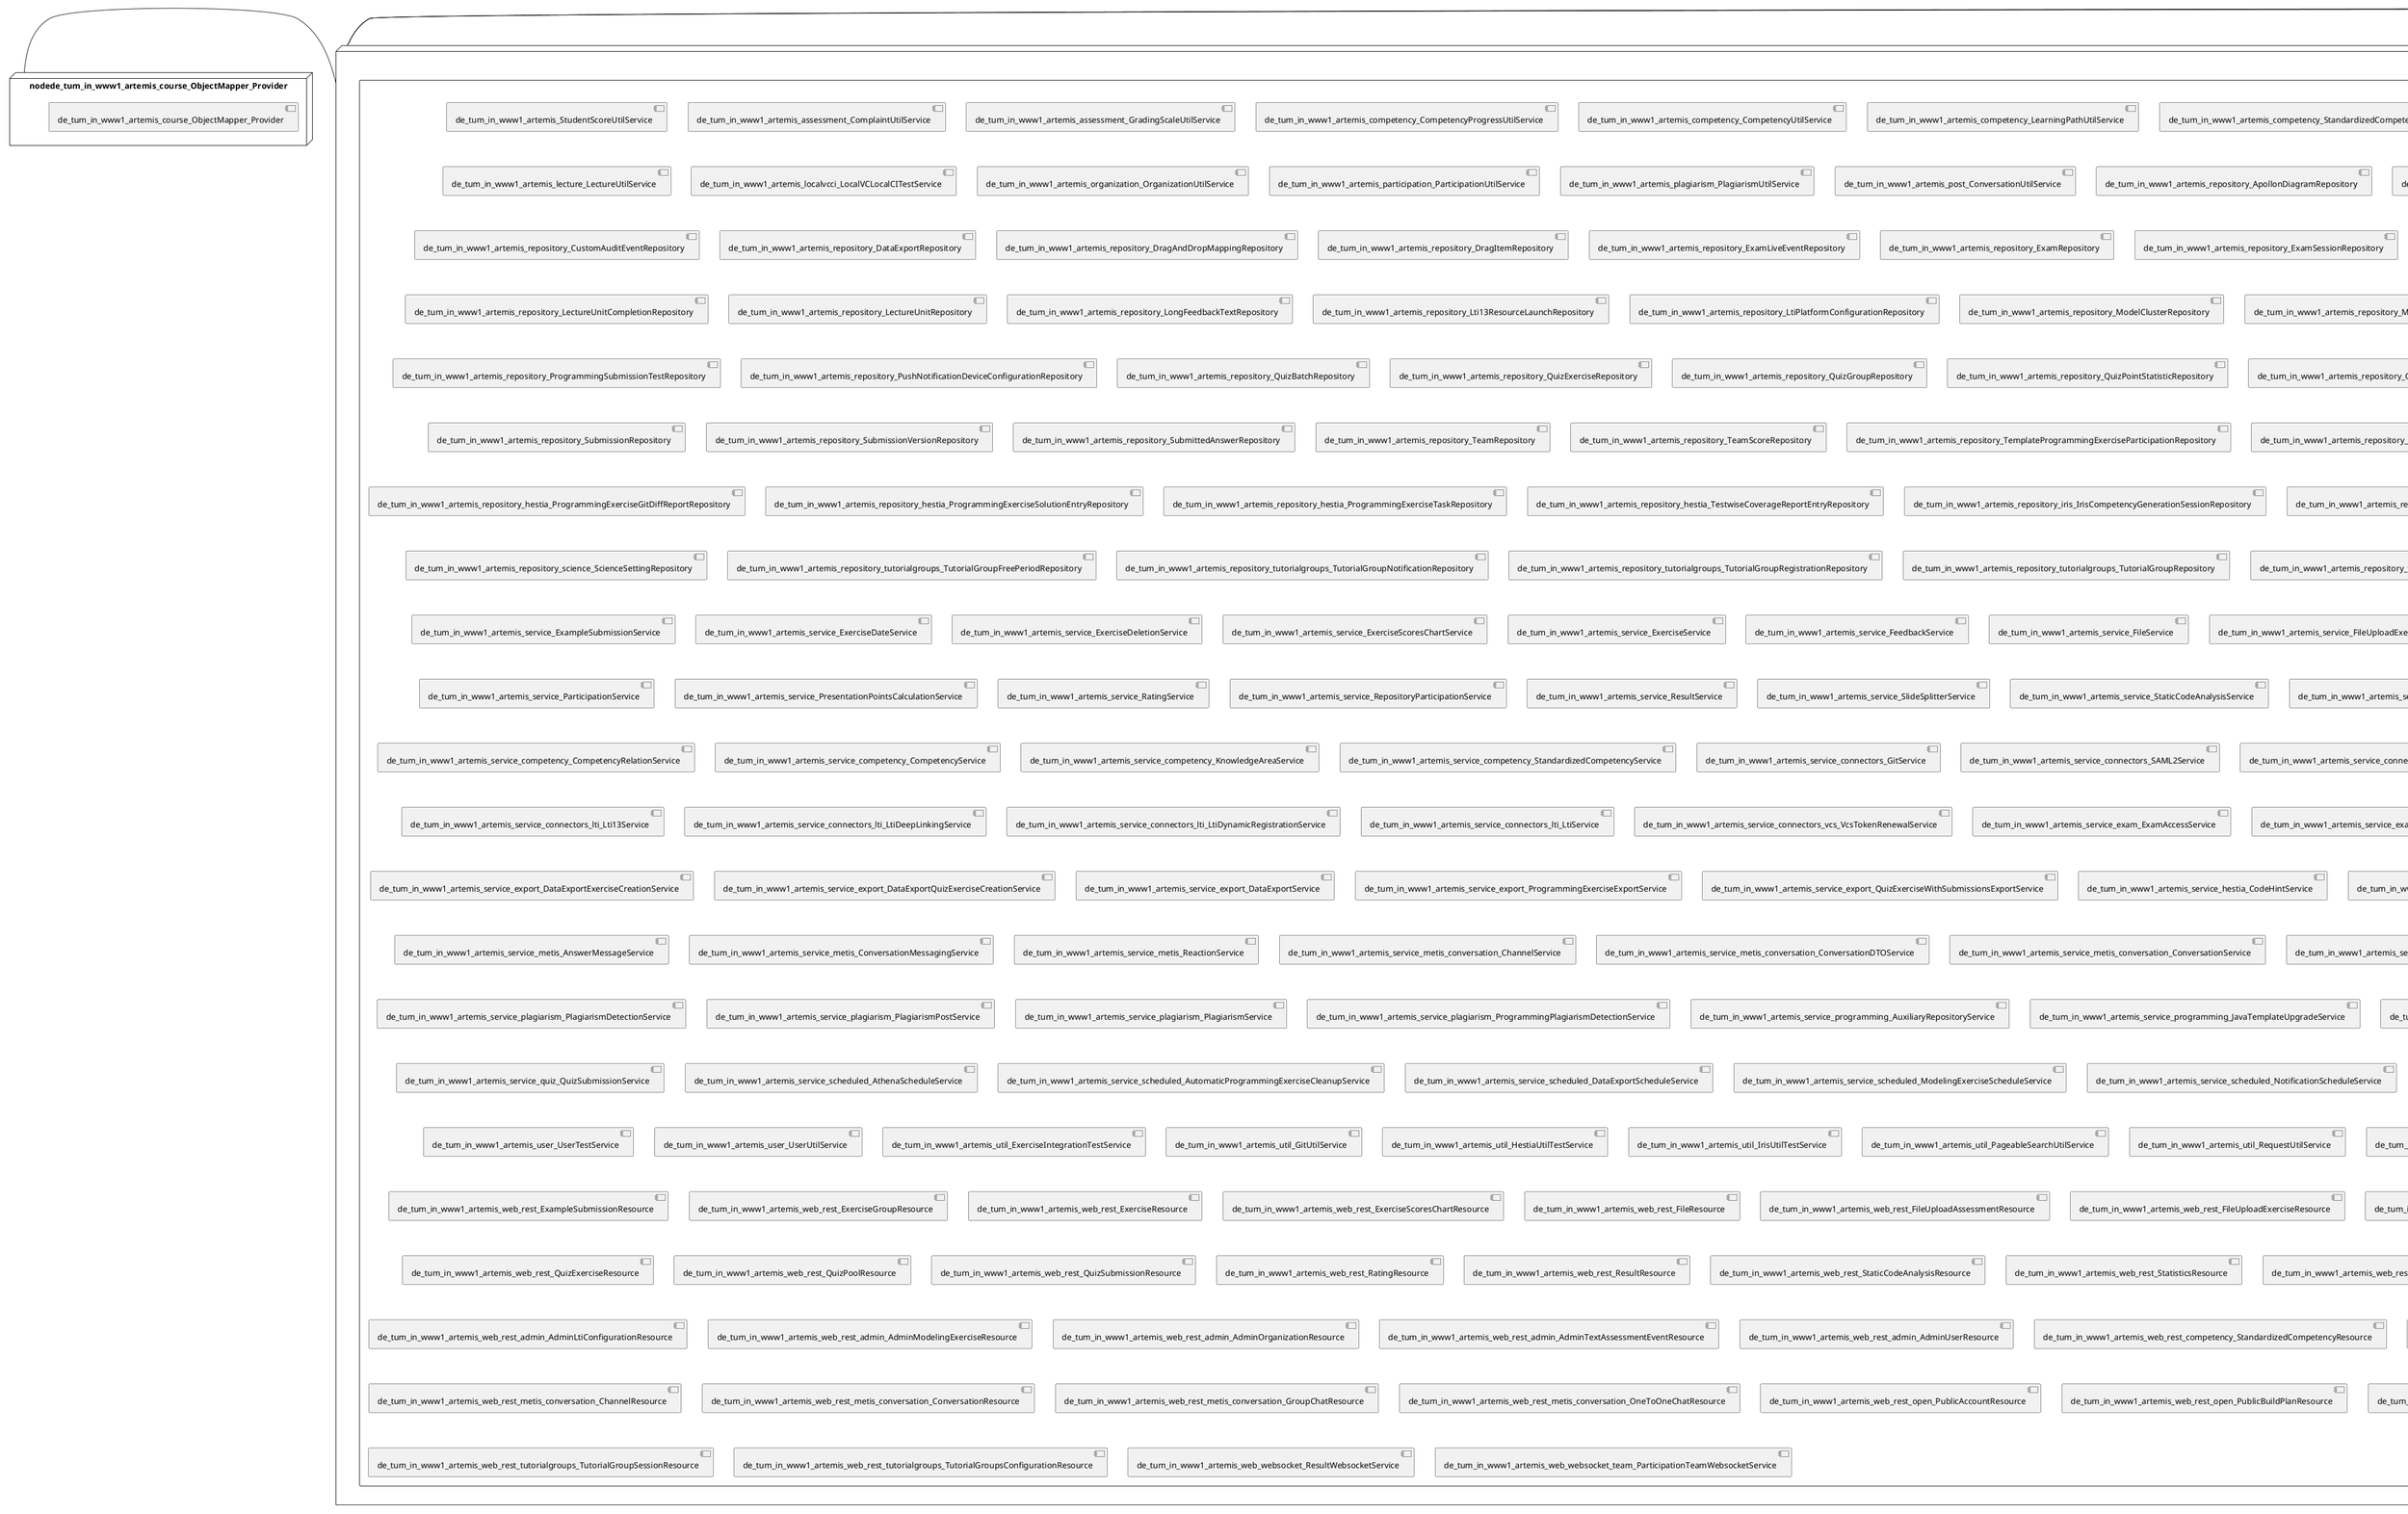 @startuml
skinparam fixCircleLabelOverlapping true
skinparam componentStyle uml2
node nodede_tum_in_www1_artemis {
component de_tum_in_www1_artemis {
[de_tum_in_www1_artemis_repository_SystemNotificationRepository] [[ls1intum-artemis.system#_ZBm48BTdEe-T4dyUL-YMog]]
[de_tum_in_www1_artemis_service_SystemNotificationService] [[ls1intum-artemis.system#_ZBm48BTdEe-T4dyUL-YMog]]
[de_tum_in_www1_artemis_web_rest_SystemNotificationResource] [[ls1intum-artemis.system#_ZBm48BTdEe-T4dyUL-YMog]]
[de_tum_in_www1_artemis_web_rest_admin_AdminSystemNotificationResource] [[ls1intum-artemis.system#_ZBm48BTdEe-T4dyUL-YMog]]
}
}
node nodede_tum_in_www1_artemis_2 {
component de_tum_in_www1_artemis_2 {
[de_tum_in_www1_artemis_repository_iris_IrisChatSessionRepository] [[ls1intum-artemis.system#_ZBm48BTdEe-T4dyUL-YMog]]
[de_tum_in_www1_artemis_web_rest_iris_IrisChatSessionResource] [[ls1intum-artemis.system#_ZBm48BTdEe-T4dyUL-YMog]]
}
}
node nodede_tum_in_www1_artemis_3 {
component de_tum_in_www1_artemis_3 {
[de_tum_in_www1_artemis_repository_ConductAgreementRepository] [[ls1intum-artemis.system#_ZBm48BTdEe-T4dyUL-YMog]]
[de_tum_in_www1_artemis_service_ConductAgreementService] [[ls1intum-artemis.system#_ZBm48BTdEe-T4dyUL-YMog]]
}
}
node nodede_tum_in_www1_artemis_4 {
component de_tum_in_www1_artemis_4 {
[de_tum_in_www1_artemis_StudentScoreUtilService] [[ls1intum-artemis.system#_ZBm48BTdEe-T4dyUL-YMog]]
[de_tum_in_www1_artemis_assessment_ComplaintUtilService] [[ls1intum-artemis.system#_ZBm48BTdEe-T4dyUL-YMog]]
[de_tum_in_www1_artemis_assessment_GradingScaleUtilService] [[ls1intum-artemis.system#_ZBm48BTdEe-T4dyUL-YMog]]
[de_tum_in_www1_artemis_competency_CompetencyProgressUtilService] [[ls1intum-artemis.system#_ZBm48BTdEe-T4dyUL-YMog]]
[de_tum_in_www1_artemis_competency_CompetencyUtilService] [[ls1intum-artemis.system#_ZBm48BTdEe-T4dyUL-YMog]]
[de_tum_in_www1_artemis_competency_LearningPathUtilService] [[ls1intum-artemis.system#_ZBm48BTdEe-T4dyUL-YMog]]
[de_tum_in_www1_artemis_competency_StandardizedCompetencyUtilService] [[ls1intum-artemis.system#_ZBm48BTdEe-T4dyUL-YMog]]
[de_tum_in_www1_artemis_course_CourseTestService] [[ls1intum-artemis.system#_ZBm48BTdEe-T4dyUL-YMog]]
[de_tum_in_www1_artemis_course_CourseUtilService] [[ls1intum-artemis.system#_ZBm48BTdEe-T4dyUL-YMog]]
[de_tum_in_www1_artemis_domain_Repository] [[ls1intum-artemis.system#_ZBm48BTdEe-T4dyUL-YMog]]
[de_tum_in_www1_artemis_exam_ExamUtilService] [[ls1intum-artemis.system#_ZBm48BTdEe-T4dyUL-YMog]]
[de_tum_in_www1_artemis_exercise_ExerciseUtilService] [[ls1intum-artemis.system#_ZBm48BTdEe-T4dyUL-YMog]]
[de_tum_in_www1_artemis_exercise_fileupload_FileUploadExerciseUtilService] [[ls1intum-artemis.system#_ZBm48BTdEe-T4dyUL-YMog]]
[de_tum_in_www1_artemis_exercise_modeling_ModelingExerciseUtilService] [[ls1intum-artemis.system#_ZBm48BTdEe-T4dyUL-YMog]]
[de_tum_in_www1_artemis_exercise_programming_ContinuousIntegrationTestService] [[ls1intum-artemis.system#_ZBm48BTdEe-T4dyUL-YMog]]
[de_tum_in_www1_artemis_exercise_programming_ProgrammingExerciseIntegrationTestService] [[ls1intum-artemis.system#_ZBm48BTdEe-T4dyUL-YMog]]
[de_tum_in_www1_artemis_exercise_programming_ProgrammingExerciseResultTestService] [[ls1intum-artemis.system#_ZBm48BTdEe-T4dyUL-YMog]]
[de_tum_in_www1_artemis_exercise_programming_ProgrammingExerciseTestService] [[ls1intum-artemis.system#_ZBm48BTdEe-T4dyUL-YMog]]
[de_tum_in_www1_artemis_exercise_programming_ProgrammingExerciseUtilService] [[ls1intum-artemis.system#_ZBm48BTdEe-T4dyUL-YMog]]
[de_tum_in_www1_artemis_exercise_programming_ProgrammingSubmissionAndResultIntegrationTestService] [[ls1intum-artemis.system#_ZBm48BTdEe-T4dyUL-YMog]]
[de_tum_in_www1_artemis_exercise_quiz_QuizExerciseUtilService] [[ls1intum-artemis.system#_ZBm48BTdEe-T4dyUL-YMog]]
[de_tum_in_www1_artemis_exercise_text_TextExerciseUtilService] [[ls1intum-artemis.system#_ZBm48BTdEe-T4dyUL-YMog]]
[de_tum_in_www1_artemis_lecture_LectureUtilService] [[ls1intum-artemis.system#_ZBm48BTdEe-T4dyUL-YMog]]
[de_tum_in_www1_artemis_localvcci_LocalVCLocalCITestService] [[ls1intum-artemis.system#_ZBm48BTdEe-T4dyUL-YMog]]
[de_tum_in_www1_artemis_organization_OrganizationUtilService] [[ls1intum-artemis.system#_ZBm48BTdEe-T4dyUL-YMog]]
[de_tum_in_www1_artemis_participation_ParticipationUtilService] [[ls1intum-artemis.system#_ZBm48BTdEe-T4dyUL-YMog]]
[de_tum_in_www1_artemis_plagiarism_PlagiarismUtilService] [[ls1intum-artemis.system#_ZBm48BTdEe-T4dyUL-YMog]]
[de_tum_in_www1_artemis_post_ConversationUtilService] [[ls1intum-artemis.system#_ZBm48BTdEe-T4dyUL-YMog]]
[de_tum_in_www1_artemis_repository_ApollonDiagramRepository] [[ls1intum-artemis.system#_ZBm48BTdEe-T4dyUL-YMog]]
[de_tum_in_www1_artemis_repository_AttachmentRepository] [[ls1intum-artemis.system#_ZBm48BTdEe-T4dyUL-YMog]]
[de_tum_in_www1_artemis_repository_AttachmentUnitRepository] [[ls1intum-artemis.system#_ZBm48BTdEe-T4dyUL-YMog]]
[de_tum_in_www1_artemis_repository_AuthorityRepository] [[ls1intum-artemis.system#_ZBm48BTdEe-T4dyUL-YMog]]
[de_tum_in_www1_artemis_repository_AuxiliaryRepositoryRepository] [[ls1intum-artemis.system#_ZBm48BTdEe-T4dyUL-YMog]]
[de_tum_in_www1_artemis_repository_BonusRepository] [[ls1intum-artemis.system#_ZBm48BTdEe-T4dyUL-YMog]]
[de_tum_in_www1_artemis_repository_BuildJobRepository] [[ls1intum-artemis.system#_ZBm48BTdEe-T4dyUL-YMog]]
[de_tum_in_www1_artemis_repository_BuildLogEntryRepository] [[ls1intum-artemis.system#_ZBm48BTdEe-T4dyUL-YMog]]
[de_tum_in_www1_artemis_repository_BuildLogStatisticsEntryRepository] [[ls1intum-artemis.system#_ZBm48BTdEe-T4dyUL-YMog]]
[de_tum_in_www1_artemis_repository_BuildPlanRepository] [[ls1intum-artemis.system#_ZBm48BTdEe-T4dyUL-YMog]]
[de_tum_in_www1_artemis_repository_CompetencyProgressRepository] [[ls1intum-artemis.system#_ZBm48BTdEe-T4dyUL-YMog]]
[de_tum_in_www1_artemis_repository_CompetencyRelationRepository] [[ls1intum-artemis.system#_ZBm48BTdEe-T4dyUL-YMog]]
[de_tum_in_www1_artemis_repository_CompetencyRepository] [[ls1intum-artemis.system#_ZBm48BTdEe-T4dyUL-YMog]]
[de_tum_in_www1_artemis_repository_ComplaintRepository] [[ls1intum-artemis.system#_ZBm48BTdEe-T4dyUL-YMog]]
[de_tum_in_www1_artemis_repository_ComplaintResponseRepository] [[ls1intum-artemis.system#_ZBm48BTdEe-T4dyUL-YMog]]
[de_tum_in_www1_artemis_repository_CourseRepository] [[ls1intum-artemis.system#_ZBm48BTdEe-T4dyUL-YMog]]
[de_tum_in_www1_artemis_repository_CustomAuditEventRepository] [[ls1intum-artemis.system#_ZBm48BTdEe-T4dyUL-YMog]]
[de_tum_in_www1_artemis_repository_DataExportRepository] [[ls1intum-artemis.system#_ZBm48BTdEe-T4dyUL-YMog]]
[de_tum_in_www1_artemis_repository_DragAndDropMappingRepository] [[ls1intum-artemis.system#_ZBm48BTdEe-T4dyUL-YMog]]
[de_tum_in_www1_artemis_repository_DragItemRepository] [[ls1intum-artemis.system#_ZBm48BTdEe-T4dyUL-YMog]]
[de_tum_in_www1_artemis_repository_ExamLiveEventRepository] [[ls1intum-artemis.system#_ZBm48BTdEe-T4dyUL-YMog]]
[de_tum_in_www1_artemis_repository_ExamRepository] [[ls1intum-artemis.system#_ZBm48BTdEe-T4dyUL-YMog]]
[de_tum_in_www1_artemis_repository_ExamSessionRepository] [[ls1intum-artemis.system#_ZBm48BTdEe-T4dyUL-YMog]]
[de_tum_in_www1_artemis_repository_ExamUserRepository] [[ls1intum-artemis.system#_ZBm48BTdEe-T4dyUL-YMog]]
[de_tum_in_www1_artemis_repository_ExampleSubmissionRepository] [[ls1intum-artemis.system#_ZBm48BTdEe-T4dyUL-YMog]]
[de_tum_in_www1_artemis_repository_ExerciseGroupRepository] [[ls1intum-artemis.system#_ZBm48BTdEe-T4dyUL-YMog]]
[de_tum_in_www1_artemis_repository_ExerciseRepository] [[ls1intum-artemis.system#_ZBm48BTdEe-T4dyUL-YMog]]
[de_tum_in_www1_artemis_repository_ExerciseUnitRepository] [[ls1intum-artemis.system#_ZBm48BTdEe-T4dyUL-YMog]]
[de_tum_in_www1_artemis_repository_FeedbackRepository] [[ls1intum-artemis.system#_ZBm48BTdEe-T4dyUL-YMog]]
[de_tum_in_www1_artemis_repository_FileUploadExerciseRepository] [[ls1intum-artemis.system#_ZBm48BTdEe-T4dyUL-YMog]]
[de_tum_in_www1_artemis_repository_FileUploadSubmissionRepository] [[ls1intum-artemis.system#_ZBm48BTdEe-T4dyUL-YMog]]
[de_tum_in_www1_artemis_repository_GradeStepRepository] [[ls1intum-artemis.system#_ZBm48BTdEe-T4dyUL-YMog]]
[de_tum_in_www1_artemis_repository_GradingCriterionRepository] [[ls1intum-artemis.system#_ZBm48BTdEe-T4dyUL-YMog]]
[de_tum_in_www1_artemis_repository_GradingScaleRepository] [[ls1intum-artemis.system#_ZBm48BTdEe-T4dyUL-YMog]]
[de_tum_in_www1_artemis_repository_GroupNotificationRepository] [[ls1intum-artemis.system#_ZBm48BTdEe-T4dyUL-YMog]]
[de_tum_in_www1_artemis_repository_GuidedTourSettingsRepository] [[ls1intum-artemis.system#_ZBm48BTdEe-T4dyUL-YMog]]
[de_tum_in_www1_artemis_repository_LearningPathRepository] [[ls1intum-artemis.system#_ZBm48BTdEe-T4dyUL-YMog]]
[de_tum_in_www1_artemis_repository_LectureRepository] [[ls1intum-artemis.system#_ZBm48BTdEe-T4dyUL-YMog]]
[de_tum_in_www1_artemis_repository_LectureUnitCompletionRepository] [[ls1intum-artemis.system#_ZBm48BTdEe-T4dyUL-YMog]]
[de_tum_in_www1_artemis_repository_LectureUnitRepository] [[ls1intum-artemis.system#_ZBm48BTdEe-T4dyUL-YMog]]
[de_tum_in_www1_artemis_repository_LongFeedbackTextRepository] [[ls1intum-artemis.system#_ZBm48BTdEe-T4dyUL-YMog]]
[de_tum_in_www1_artemis_repository_Lti13ResourceLaunchRepository] [[ls1intum-artemis.system#_ZBm48BTdEe-T4dyUL-YMog]]
[de_tum_in_www1_artemis_repository_LtiPlatformConfigurationRepository] [[ls1intum-artemis.system#_ZBm48BTdEe-T4dyUL-YMog]]
[de_tum_in_www1_artemis_repository_ModelClusterRepository] [[ls1intum-artemis.system#_ZBm48BTdEe-T4dyUL-YMog]]
[de_tum_in_www1_artemis_repository_ModelElementRepository] [[ls1intum-artemis.system#_ZBm48BTdEe-T4dyUL-YMog]]
[de_tum_in_www1_artemis_repository_ModelingExerciseRepository] [[ls1intum-artemis.system#_ZBm48BTdEe-T4dyUL-YMog]]
[de_tum_in_www1_artemis_repository_ModelingSubmissionRepository] [[ls1intum-artemis.system#_ZBm48BTdEe-T4dyUL-YMog]]
[de_tum_in_www1_artemis_repository_NotificationRepository] [[ls1intum-artemis.system#_ZBm48BTdEe-T4dyUL-YMog]]
[de_tum_in_www1_artemis_repository_NotificationSettingRepository] [[ls1intum-artemis.system#_ZBm48BTdEe-T4dyUL-YMog]]
[de_tum_in_www1_artemis_repository_OnlineCourseConfigurationRepository] [[ls1intum-artemis.system#_ZBm48BTdEe-T4dyUL-YMog]]
[de_tum_in_www1_artemis_repository_OnlineUnitRepository] [[ls1intum-artemis.system#_ZBm48BTdEe-T4dyUL-YMog]]
[de_tum_in_www1_artemis_repository_OrganizationRepository] [[ls1intum-artemis.system#_ZBm48BTdEe-T4dyUL-YMog]]
[de_tum_in_www1_artemis_repository_ParticipantScoreRepository] [[ls1intum-artemis.system#_ZBm48BTdEe-T4dyUL-YMog]]
[de_tum_in_www1_artemis_repository_ParticipationRepository] [[ls1intum-artemis.system#_ZBm48BTdEe-T4dyUL-YMog]]
[de_tum_in_www1_artemis_repository_ProgrammingExerciseRepository] [[ls1intum-artemis.system#_ZBm48BTdEe-T4dyUL-YMog]]
[de_tum_in_www1_artemis_repository_ProgrammingExerciseStudentParticipationRepository] [[ls1intum-artemis.system#_ZBm48BTdEe-T4dyUL-YMog]]
[de_tum_in_www1_artemis_repository_ProgrammingExerciseStudentParticipationTestRepository] [[ls1intum-artemis.system#_ZBm48BTdEe-T4dyUL-YMog]]
[de_tum_in_www1_artemis_repository_ProgrammingExerciseTestCaseRepository] [[ls1intum-artemis.system#_ZBm48BTdEe-T4dyUL-YMog]]
[de_tum_in_www1_artemis_repository_ProgrammingExerciseTestRepository] [[ls1intum-artemis.system#_ZBm48BTdEe-T4dyUL-YMog]]
[de_tum_in_www1_artemis_repository_ProgrammingSubmissionRepository] [[ls1intum-artemis.system#_ZBm48BTdEe-T4dyUL-YMog]]
[de_tum_in_www1_artemis_repository_ProgrammingSubmissionTestRepository] [[ls1intum-artemis.system#_ZBm48BTdEe-T4dyUL-YMog]]
[de_tum_in_www1_artemis_repository_PushNotificationDeviceConfigurationRepository] [[ls1intum-artemis.system#_ZBm48BTdEe-T4dyUL-YMog]]
[de_tum_in_www1_artemis_repository_QuizBatchRepository] [[ls1intum-artemis.system#_ZBm48BTdEe-T4dyUL-YMog]]
[de_tum_in_www1_artemis_repository_QuizExerciseRepository] [[ls1intum-artemis.system#_ZBm48BTdEe-T4dyUL-YMog]]
[de_tum_in_www1_artemis_repository_QuizGroupRepository] [[ls1intum-artemis.system#_ZBm48BTdEe-T4dyUL-YMog]]
[de_tum_in_www1_artemis_repository_QuizPointStatisticRepository] [[ls1intum-artemis.system#_ZBm48BTdEe-T4dyUL-YMog]]
[de_tum_in_www1_artemis_repository_QuizPoolRepository] [[ls1intum-artemis.system#_ZBm48BTdEe-T4dyUL-YMog]]
[de_tum_in_www1_artemis_repository_QuizQuestionRepository] [[ls1intum-artemis.system#_ZBm48BTdEe-T4dyUL-YMog]]
[de_tum_in_www1_artemis_repository_QuizQuestionStatisticRepository] [[ls1intum-artemis.system#_ZBm48BTdEe-T4dyUL-YMog]]
[de_tum_in_www1_artemis_repository_QuizSubmissionRepository] [[ls1intum-artemis.system#_ZBm48BTdEe-T4dyUL-YMog]]
[de_tum_in_www1_artemis_repository_RatingRepository] [[ls1intum-artemis.system#_ZBm48BTdEe-T4dyUL-YMog]]
[de_tum_in_www1_artemis_repository_ResultRepository] [[ls1intum-artemis.system#_ZBm48BTdEe-T4dyUL-YMog]]
[de_tum_in_www1_artemis_repository_SingleUserNotificationRepository] [[ls1intum-artemis.system#_ZBm48BTdEe-T4dyUL-YMog]]
[de_tum_in_www1_artemis_repository_SlideRepository] [[ls1intum-artemis.system#_ZBm48BTdEe-T4dyUL-YMog]]
[de_tum_in_www1_artemis_repository_SolutionProgrammingExerciseParticipationRepository] [[ls1intum-artemis.system#_ZBm48BTdEe-T4dyUL-YMog]]
[de_tum_in_www1_artemis_repository_SourceRepository] [[ls1intum-artemis.system#_ZBm48BTdEe-T4dyUL-YMog]]
[de_tum_in_www1_artemis_repository_StaticCodeAnalysisCategoryRepository] [[ls1intum-artemis.system#_ZBm48BTdEe-T4dyUL-YMog]]
[de_tum_in_www1_artemis_repository_StatisticsRepository] [[ls1intum-artemis.system#_ZBm48BTdEe-T4dyUL-YMog]]
[de_tum_in_www1_artemis_repository_StudentExamRepository] [[ls1intum-artemis.system#_ZBm48BTdEe-T4dyUL-YMog]]
[de_tum_in_www1_artemis_repository_StudentParticipationRepository] [[ls1intum-artemis.system#_ZBm48BTdEe-T4dyUL-YMog]]
[de_tum_in_www1_artemis_repository_StudentScoreRepository] [[ls1intum-artemis.system#_ZBm48BTdEe-T4dyUL-YMog]]
[de_tum_in_www1_artemis_repository_SubmissionPolicyRepository] [[ls1intum-artemis.system#_ZBm48BTdEe-T4dyUL-YMog]]
[de_tum_in_www1_artemis_repository_SubmissionRepository] [[ls1intum-artemis.system#_ZBm48BTdEe-T4dyUL-YMog]]
[de_tum_in_www1_artemis_repository_SubmissionVersionRepository] [[ls1intum-artemis.system#_ZBm48BTdEe-T4dyUL-YMog]]
[de_tum_in_www1_artemis_repository_SubmittedAnswerRepository] [[ls1intum-artemis.system#_ZBm48BTdEe-T4dyUL-YMog]]
[de_tum_in_www1_artemis_repository_TeamRepository] [[ls1intum-artemis.system#_ZBm48BTdEe-T4dyUL-YMog]]
[de_tum_in_www1_artemis_repository_TeamScoreRepository] [[ls1intum-artemis.system#_ZBm48BTdEe-T4dyUL-YMog]]
[de_tum_in_www1_artemis_repository_TemplateProgrammingExerciseParticipationRepository] [[ls1intum-artemis.system#_ZBm48BTdEe-T4dyUL-YMog]]
[de_tum_in_www1_artemis_repository_TextAssessmentEventRepository] [[ls1intum-artemis.system#_ZBm48BTdEe-T4dyUL-YMog]]
[de_tum_in_www1_artemis_repository_TextBlockRepository] [[ls1intum-artemis.system#_ZBm48BTdEe-T4dyUL-YMog]]
[de_tum_in_www1_artemis_repository_TextExerciseRepository] [[ls1intum-artemis.system#_ZBm48BTdEe-T4dyUL-YMog]]
[de_tum_in_www1_artemis_repository_TextSubmissionRepository] [[ls1intum-artemis.system#_ZBm48BTdEe-T4dyUL-YMog]]
[de_tum_in_www1_artemis_repository_TextUnitRepository] [[ls1intum-artemis.system#_ZBm48BTdEe-T4dyUL-YMog]]
[de_tum_in_www1_artemis_repository_TutorParticipationRepository] [[ls1intum-artemis.system#_ZBm48BTdEe-T4dyUL-YMog]]
[de_tum_in_www1_artemis_repository_UserRepository] [[ls1intum-artemis.system#_ZBm48BTdEe-T4dyUL-YMog]]
[de_tum_in_www1_artemis_repository_UserTestRepository] [[ls1intum-artemis.system#_ZBm48BTdEe-T4dyUL-YMog]]
[de_tum_in_www1_artemis_repository_VideoUnitRepository] [[ls1intum-artemis.system#_ZBm48BTdEe-T4dyUL-YMog]]
[de_tum_in_www1_artemis_repository_competency_KnowledgeAreaRepository] [[ls1intum-artemis.system#_ZBm48BTdEe-T4dyUL-YMog]]
[de_tum_in_www1_artemis_repository_competency_StandardizedCompetencyRepository] [[ls1intum-artemis.system#_ZBm48BTdEe-T4dyUL-YMog]]
[de_tum_in_www1_artemis_repository_hestia_CodeHintRepository] [[ls1intum-artemis.system#_ZBm48BTdEe-T4dyUL-YMog]]
[de_tum_in_www1_artemis_repository_hestia_CoverageFileReportRepository] [[ls1intum-artemis.system#_ZBm48BTdEe-T4dyUL-YMog]]
[de_tum_in_www1_artemis_repository_hestia_CoverageReportRepository] [[ls1intum-artemis.system#_ZBm48BTdEe-T4dyUL-YMog]]
[de_tum_in_www1_artemis_repository_hestia_ExerciseHintActivationRepository] [[ls1intum-artemis.system#_ZBm48BTdEe-T4dyUL-YMog]]
[de_tum_in_www1_artemis_repository_hestia_ExerciseHintRepository] [[ls1intum-artemis.system#_ZBm48BTdEe-T4dyUL-YMog]]
[de_tum_in_www1_artemis_repository_hestia_ProgrammingExerciseGitDiffReportRepository] [[ls1intum-artemis.system#_ZBm48BTdEe-T4dyUL-YMog]]
[de_tum_in_www1_artemis_repository_hestia_ProgrammingExerciseSolutionEntryRepository] [[ls1intum-artemis.system#_ZBm48BTdEe-T4dyUL-YMog]]
[de_tum_in_www1_artemis_repository_hestia_ProgrammingExerciseTaskRepository] [[ls1intum-artemis.system#_ZBm48BTdEe-T4dyUL-YMog]]
[de_tum_in_www1_artemis_repository_hestia_TestwiseCoverageReportEntryRepository] [[ls1intum-artemis.system#_ZBm48BTdEe-T4dyUL-YMog]]
[de_tum_in_www1_artemis_repository_iris_IrisCompetencyGenerationSessionRepository] [[ls1intum-artemis.system#_ZBm48BTdEe-T4dyUL-YMog]]
[de_tum_in_www1_artemis_repository_iris_IrisHestiaSessionRepository] [[ls1intum-artemis.system#_ZBm48BTdEe-T4dyUL-YMog]]
[de_tum_in_www1_artemis_repository_iris_IrisMessageRepository] [[ls1intum-artemis.system#_ZBm48BTdEe-T4dyUL-YMog]]
[de_tum_in_www1_artemis_repository_iris_IrisSessionRepository] [[ls1intum-artemis.system#_ZBm48BTdEe-T4dyUL-YMog]]
[de_tum_in_www1_artemis_repository_metis_AnswerPostRepository] [[ls1intum-artemis.system#_ZBm48BTdEe-T4dyUL-YMog]]
[de_tum_in_www1_artemis_repository_metis_ConversationMessageRepository] [[ls1intum-artemis.system#_ZBm48BTdEe-T4dyUL-YMog]]
[de_tum_in_www1_artemis_repository_metis_ConversationParticipantRepository] [[ls1intum-artemis.system#_ZBm48BTdEe-T4dyUL-YMog]]
[de_tum_in_www1_artemis_repository_metis_PostRepository] [[ls1intum-artemis.system#_ZBm48BTdEe-T4dyUL-YMog]]
[de_tum_in_www1_artemis_repository_metis_ReactionRepository] [[ls1intum-artemis.system#_ZBm48BTdEe-T4dyUL-YMog]]
[de_tum_in_www1_artemis_repository_metis_conversation_ChannelRepository] [[ls1intum-artemis.system#_ZBm48BTdEe-T4dyUL-YMog]]
[de_tum_in_www1_artemis_repository_metis_conversation_ConversationNotificationRepository] [[ls1intum-artemis.system#_ZBm48BTdEe-T4dyUL-YMog]]
[de_tum_in_www1_artemis_repository_metis_conversation_ConversationRepository] [[ls1intum-artemis.system#_ZBm48BTdEe-T4dyUL-YMog]]
[de_tum_in_www1_artemis_repository_metis_conversation_GroupChatRepository] [[ls1intum-artemis.system#_ZBm48BTdEe-T4dyUL-YMog]]
[de_tum_in_www1_artemis_repository_metis_conversation_OneToOneChatRepository] [[ls1intum-artemis.system#_ZBm48BTdEe-T4dyUL-YMog]]
[de_tum_in_www1_artemis_repository_plagiarism_PlagiarismCaseRepository] [[ls1intum-artemis.system#_ZBm48BTdEe-T4dyUL-YMog]]
[de_tum_in_www1_artemis_repository_plagiarism_PlagiarismComparisonRepository] [[ls1intum-artemis.system#_ZBm48BTdEe-T4dyUL-YMog]]
[de_tum_in_www1_artemis_repository_plagiarism_PlagiarismResultRepository] [[ls1intum-artemis.system#_ZBm48BTdEe-T4dyUL-YMog]]
[de_tum_in_www1_artemis_repository_plagiarism_PlagiarismSubmissionRepository] [[ls1intum-artemis.system#_ZBm48BTdEe-T4dyUL-YMog]]
[de_tum_in_www1_artemis_repository_science_ScienceSettingRepository] [[ls1intum-artemis.system#_ZBm48BTdEe-T4dyUL-YMog]]
[de_tum_in_www1_artemis_repository_tutorialgroups_TutorialGroupFreePeriodRepository] [[ls1intum-artemis.system#_ZBm48BTdEe-T4dyUL-YMog]]
[de_tum_in_www1_artemis_repository_tutorialgroups_TutorialGroupNotificationRepository] [[ls1intum-artemis.system#_ZBm48BTdEe-T4dyUL-YMog]]
[de_tum_in_www1_artemis_repository_tutorialgroups_TutorialGroupRegistrationRepository] [[ls1intum-artemis.system#_ZBm48BTdEe-T4dyUL-YMog]]
[de_tum_in_www1_artemis_repository_tutorialgroups_TutorialGroupRepository] [[ls1intum-artemis.system#_ZBm48BTdEe-T4dyUL-YMog]]
[de_tum_in_www1_artemis_repository_tutorialgroups_TutorialGroupScheduleRepository] [[ls1intum-artemis.system#_ZBm48BTdEe-T4dyUL-YMog]]
[de_tum_in_www1_artemis_repository_tutorialgroups_TutorialGroupSessionRepository] [[ls1intum-artemis.system#_ZBm48BTdEe-T4dyUL-YMog]]
[de_tum_in_www1_artemis_repository_tutorialgroups_TutorialGroupsConfigurationRepository] [[ls1intum-artemis.system#_ZBm48BTdEe-T4dyUL-YMog]]
[de_tum_in_www1_artemis_security_DomainUserDetailsService] [[ls1intum-artemis.system#_ZBm48BTdEe-T4dyUL-YMog]]
[de_tum_in_www1_artemis_service_AssessmentDashboardService] [[ls1intum-artemis.system#_ZBm48BTdEe-T4dyUL-YMog]]
[de_tum_in_www1_artemis_service_AssessmentService] [[ls1intum-artemis.system#_ZBm48BTdEe-T4dyUL-YMog]]
[de_tum_in_www1_artemis_service_AttachmentUnitService] [[ls1intum-artemis.system#_ZBm48BTdEe-T4dyUL-YMog]]
[de_tum_in_www1_artemis_service_AuthorizationCheckService] [[ls1intum-artemis.system#_ZBm48BTdEe-T4dyUL-YMog]]
[de_tum_in_www1_artemis_service_BonusService] [[ls1intum-artemis.system#_ZBm48BTdEe-T4dyUL-YMog]]
[de_tum_in_www1_artemis_service_BuildLogEntryService] [[ls1intum-artemis.system#_ZBm48BTdEe-T4dyUL-YMog]]
[de_tum_in_www1_artemis_service_ComplaintResponseService] [[ls1intum-artemis.system#_ZBm48BTdEe-T4dyUL-YMog]]
[de_tum_in_www1_artemis_service_ComplaintService] [[ls1intum-artemis.system#_ZBm48BTdEe-T4dyUL-YMog]]
[de_tum_in_www1_artemis_service_ConsistencyCheckService] [[ls1intum-artemis.system#_ZBm48BTdEe-T4dyUL-YMog]]
[de_tum_in_www1_artemis_service_ConsistencyCheckTestService] [[ls1intum-artemis.system#_ZBm48BTdEe-T4dyUL-YMog]]
[de_tum_in_www1_artemis_service_CourseScoreCalculationService] [[ls1intum-artemis.system#_ZBm48BTdEe-T4dyUL-YMog]]
[de_tum_in_www1_artemis_service_CourseService] [[ls1intum-artemis.system#_ZBm48BTdEe-T4dyUL-YMog]]
[de_tum_in_www1_artemis_service_EmailSummaryService] [[ls1intum-artemis.system#_ZBm48BTdEe-T4dyUL-YMog]]
[de_tum_in_www1_artemis_service_ExampleSubmissionService] [[ls1intum-artemis.system#_ZBm48BTdEe-T4dyUL-YMog]]
[de_tum_in_www1_artemis_service_ExerciseDateService] [[ls1intum-artemis.system#_ZBm48BTdEe-T4dyUL-YMog]]
[de_tum_in_www1_artemis_service_ExerciseDeletionService] [[ls1intum-artemis.system#_ZBm48BTdEe-T4dyUL-YMog]]
[de_tum_in_www1_artemis_service_ExerciseScoresChartService] [[ls1intum-artemis.system#_ZBm48BTdEe-T4dyUL-YMog]]
[de_tum_in_www1_artemis_service_ExerciseService] [[ls1intum-artemis.system#_ZBm48BTdEe-T4dyUL-YMog]]
[de_tum_in_www1_artemis_service_FeedbackService] [[ls1intum-artemis.system#_ZBm48BTdEe-T4dyUL-YMog]]
[de_tum_in_www1_artemis_service_FileService] [[ls1intum-artemis.system#_ZBm48BTdEe-T4dyUL-YMog]]
[de_tum_in_www1_artemis_service_FileUploadExerciseImportService] [[ls1intum-artemis.system#_ZBm48BTdEe-T4dyUL-YMog]]
[de_tum_in_www1_artemis_service_FileUploadExerciseService] [[ls1intum-artemis.system#_ZBm48BTdEe-T4dyUL-YMog]]
[de_tum_in_www1_artemis_service_FileUploadSubmissionService] [[ls1intum-artemis.system#_ZBm48BTdEe-T4dyUL-YMog]]
[de_tum_in_www1_artemis_service_GradingScaleService] [[ls1intum-artemis.system#_ZBm48BTdEe-T4dyUL-YMog]]
[de_tum_in_www1_artemis_service_LectureImportService] [[ls1intum-artemis.system#_ZBm48BTdEe-T4dyUL-YMog]]
[de_tum_in_www1_artemis_service_LectureService] [[ls1intum-artemis.system#_ZBm48BTdEe-T4dyUL-YMog]]
[de_tum_in_www1_artemis_service_LectureUnitProcessingService] [[ls1intum-artemis.system#_ZBm48BTdEe-T4dyUL-YMog]]
[de_tum_in_www1_artemis_service_LectureUnitService] [[ls1intum-artemis.system#_ZBm48BTdEe-T4dyUL-YMog]]
[de_tum_in_www1_artemis_service_ModelingExerciseImportService] [[ls1intum-artemis.system#_ZBm48BTdEe-T4dyUL-YMog]]
[de_tum_in_www1_artemis_service_ModelingExerciseService] [[ls1intum-artemis.system#_ZBm48BTdEe-T4dyUL-YMog]]
[de_tum_in_www1_artemis_service_ModelingSubmissionService] [[ls1intum-artemis.system#_ZBm48BTdEe-T4dyUL-YMog]]
[de_tum_in_www1_artemis_service_OnlineCourseConfigurationService] [[ls1intum-artemis.system#_ZBm48BTdEe-T4dyUL-YMog]]
[de_tum_in_www1_artemis_service_OrganizationService] [[ls1intum-artemis.system#_ZBm48BTdEe-T4dyUL-YMog]]
[de_tum_in_www1_artemis_service_ParticipantScoreService] [[ls1intum-artemis.system#_ZBm48BTdEe-T4dyUL-YMog]]
[de_tum_in_www1_artemis_service_ParticipationAuthorizationCheckService] [[ls1intum-artemis.system#_ZBm48BTdEe-T4dyUL-YMog]]
[de_tum_in_www1_artemis_service_ParticipationService] [[ls1intum-artemis.system#_ZBm48BTdEe-T4dyUL-YMog]]
[de_tum_in_www1_artemis_service_PresentationPointsCalculationService] [[ls1intum-artemis.system#_ZBm48BTdEe-T4dyUL-YMog]]
[de_tum_in_www1_artemis_service_RatingService] [[ls1intum-artemis.system#_ZBm48BTdEe-T4dyUL-YMog]]
[de_tum_in_www1_artemis_service_RepositoryParticipationService] [[ls1intum-artemis.system#_ZBm48BTdEe-T4dyUL-YMog]]
[de_tum_in_www1_artemis_service_ResultService] [[ls1intum-artemis.system#_ZBm48BTdEe-T4dyUL-YMog]]
[de_tum_in_www1_artemis_service_SlideSplitterService] [[ls1intum-artemis.system#_ZBm48BTdEe-T4dyUL-YMog]]
[de_tum_in_www1_artemis_service_StaticCodeAnalysisService] [[ls1intum-artemis.system#_ZBm48BTdEe-T4dyUL-YMog]]
[de_tum_in_www1_artemis_service_StatisticsService] [[ls1intum-artemis.system#_ZBm48BTdEe-T4dyUL-YMog]]
[de_tum_in_www1_artemis_service_SubmissionPolicyService] [[ls1intum-artemis.system#_ZBm48BTdEe-T4dyUL-YMog]]
[de_tum_in_www1_artemis_service_SubmissionService] [[ls1intum-artemis.system#_ZBm48BTdEe-T4dyUL-YMog]]
[de_tum_in_www1_artemis_service_SubmissionVersionService] [[ls1intum-artemis.system#_ZBm48BTdEe-T4dyUL-YMog]]
[de_tum_in_www1_artemis_service_TeamService] [[ls1intum-artemis.system#_ZBm48BTdEe-T4dyUL-YMog]]
[de_tum_in_www1_artemis_service_TextBlockService] [[ls1intum-artemis.system#_ZBm48BTdEe-T4dyUL-YMog]]
[de_tum_in_www1_artemis_service_TextExerciseImportService] [[ls1intum-artemis.system#_ZBm48BTdEe-T4dyUL-YMog]]
[de_tum_in_www1_artemis_service_TextExerciseService] [[ls1intum-artemis.system#_ZBm48BTdEe-T4dyUL-YMog]]
[de_tum_in_www1_artemis_service_TextSubmissionService] [[ls1intum-artemis.system#_ZBm48BTdEe-T4dyUL-YMog]]
[de_tum_in_www1_artemis_service_TutorEffortService] [[ls1intum-artemis.system#_ZBm48BTdEe-T4dyUL-YMog]]
[de_tum_in_www1_artemis_service_TutorLeaderboardService] [[ls1intum-artemis.system#_ZBm48BTdEe-T4dyUL-YMog]]
[de_tum_in_www1_artemis_service_TutorParticipationService] [[ls1intum-artemis.system#_ZBm48BTdEe-T4dyUL-YMog]]
[de_tum_in_www1_artemis_service_UriService] [[ls1intum-artemis.system#_ZBm48BTdEe-T4dyUL-YMog]]
[de_tum_in_www1_artemis_service_compass_CompassService] [[ls1intum-artemis.system#_ZBm48BTdEe-T4dyUL-YMog]]
[de_tum_in_www1_artemis_service_competency_CompetencyProgressService] [[ls1intum-artemis.system#_ZBm48BTdEe-T4dyUL-YMog]]
[de_tum_in_www1_artemis_service_competency_CompetencyRelationService] [[ls1intum-artemis.system#_ZBm48BTdEe-T4dyUL-YMog]]
[de_tum_in_www1_artemis_service_competency_CompetencyService] [[ls1intum-artemis.system#_ZBm48BTdEe-T4dyUL-YMog]]
[de_tum_in_www1_artemis_service_competency_KnowledgeAreaService] [[ls1intum-artemis.system#_ZBm48BTdEe-T4dyUL-YMog]]
[de_tum_in_www1_artemis_service_competency_StandardizedCompetencyService] [[ls1intum-artemis.system#_ZBm48BTdEe-T4dyUL-YMog]]
[de_tum_in_www1_artemis_service_connectors_GitService] [[ls1intum-artemis.system#_ZBm48BTdEe-T4dyUL-YMog]]
[de_tum_in_www1_artemis_service_connectors_SAML2Service] [[ls1intum-artemis.system#_ZBm48BTdEe-T4dyUL-YMog]]
[de_tum_in_www1_artemis_service_connectors_athena_AthenaDTOConverterService] [[ls1intum-artemis.system#_ZBm48BTdEe-T4dyUL-YMog]]
[de_tum_in_www1_artemis_service_connectors_athena_AthenaModuleService] [[ls1intum-artemis.system#_ZBm48BTdEe-T4dyUL-YMog]]
[de_tum_in_www1_artemis_service_connectors_athena_AthenaRepositoryExportService] [[ls1intum-artemis.system#_ZBm48BTdEe-T4dyUL-YMog]]
[de_tum_in_www1_artemis_service_connectors_athena_AthenaSubmissionSendingService] [[ls1intum-artemis.system#_ZBm48BTdEe-T4dyUL-YMog]]
[de_tum_in_www1_artemis_service_connectors_gitlab_GitLabPersonalAccessTokenManagementService] [[ls1intum-artemis.system#_ZBm48BTdEe-T4dyUL-YMog]]
[de_tum_in_www1_artemis_service_connectors_gitlab_GitLabService] [[ls1intum-artemis.system#_ZBm48BTdEe-T4dyUL-YMog]]
[de_tum_in_www1_artemis_service_connectors_gitlab_GitLabUserManagementService] [[ls1intum-artemis.system#_ZBm48BTdEe-T4dyUL-YMog]]
[de_tum_in_www1_artemis_service_connectors_gitlabci_GitLabCIService] [[ls1intum-artemis.system#_ZBm48BTdEe-T4dyUL-YMog]]
[de_tum_in_www1_artemis_service_connectors_jenkins_JenkinsService] [[ls1intum-artemis.system#_ZBm48BTdEe-T4dyUL-YMog]]
[de_tum_in_www1_artemis_service_connectors_jenkins_JenkinsUserManagementService] [[ls1intum-artemis.system#_ZBm48BTdEe-T4dyUL-YMog]]
[de_tum_in_www1_artemis_service_connectors_jenkins_build_plan_JenkinsBuildPlanService] [[ls1intum-artemis.system#_ZBm48BTdEe-T4dyUL-YMog]]
[de_tum_in_www1_artemis_service_connectors_localci_LocalCIResultProcessingService] [[ls1intum-artemis.system#_ZBm48BTdEe-T4dyUL-YMog]]
[de_tum_in_www1_artemis_service_connectors_localci_LocalCIService] [[ls1intum-artemis.system#_ZBm48BTdEe-T4dyUL-YMog]]
[de_tum_in_www1_artemis_service_connectors_localci_LocalCITriggerService] [[ls1intum-artemis.system#_ZBm48BTdEe-T4dyUL-YMog]]
[de_tum_in_www1_artemis_service_connectors_localci_SharedQueueManagementService] [[ls1intum-artemis.system#_ZBm48BTdEe-T4dyUL-YMog]]
[de_tum_in_www1_artemis_service_connectors_localvc_LocalVCServletService] [[ls1intum-artemis.system#_ZBm48BTdEe-T4dyUL-YMog]]
[de_tum_in_www1_artemis_service_connectors_lti_Lti13Service] [[ls1intum-artemis.system#_ZBm48BTdEe-T4dyUL-YMog]]
[de_tum_in_www1_artemis_service_connectors_lti_LtiDeepLinkingService] [[ls1intum-artemis.system#_ZBm48BTdEe-T4dyUL-YMog]]
[de_tum_in_www1_artemis_service_connectors_lti_LtiDynamicRegistrationService] [[ls1intum-artemis.system#_ZBm48BTdEe-T4dyUL-YMog]]
[de_tum_in_www1_artemis_service_connectors_lti_LtiService] [[ls1intum-artemis.system#_ZBm48BTdEe-T4dyUL-YMog]]
[de_tum_in_www1_artemis_service_connectors_vcs_VcsTokenRenewalService] [[ls1intum-artemis.system#_ZBm48BTdEe-T4dyUL-YMog]]
[de_tum_in_www1_artemis_service_exam_ExamAccessService] [[ls1intum-artemis.system#_ZBm48BTdEe-T4dyUL-YMog]]
[de_tum_in_www1_artemis_service_exam_ExamDateService] [[ls1intum-artemis.system#_ZBm48BTdEe-T4dyUL-YMog]]
[de_tum_in_www1_artemis_service_exam_ExamDeletionService] [[ls1intum-artemis.system#_ZBm48BTdEe-T4dyUL-YMog]]
[de_tum_in_www1_artemis_service_exam_ExamImportService] [[ls1intum-artemis.system#_ZBm48BTdEe-T4dyUL-YMog]]
[de_tum_in_www1_artemis_service_exam_ExamLiveEventsService] [[ls1intum-artemis.system#_ZBm48BTdEe-T4dyUL-YMog]]
[de_tum_in_www1_artemis_service_exam_ExamQuizService] [[ls1intum-artemis.system#_ZBm48BTdEe-T4dyUL-YMog]]
[de_tum_in_www1_artemis_service_exam_ExamRegistrationService] [[ls1intum-artemis.system#_ZBm48BTdEe-T4dyUL-YMog]]
[de_tum_in_www1_artemis_service_exam_ExamService] [[ls1intum-artemis.system#_ZBm48BTdEe-T4dyUL-YMog]]
[de_tum_in_www1_artemis_service_exam_ExamSessionService] [[ls1intum-artemis.system#_ZBm48BTdEe-T4dyUL-YMog]]
[de_tum_in_www1_artemis_service_exam_ExamSubmissionService] [[ls1intum-artemis.system#_ZBm48BTdEe-T4dyUL-YMog]]
[de_tum_in_www1_artemis_service_exam_ExamUserService] [[ls1intum-artemis.system#_ZBm48BTdEe-T4dyUL-YMog]]
[de_tum_in_www1_artemis_service_exam_StudentExamAccessService] [[ls1intum-artemis.system#_ZBm48BTdEe-T4dyUL-YMog]]
[de_tum_in_www1_artemis_service_exam_StudentExamService] [[ls1intum-artemis.system#_ZBm48BTdEe-T4dyUL-YMog]]
[de_tum_in_www1_artemis_service_export_CourseExamExportService] [[ls1intum-artemis.system#_ZBm48BTdEe-T4dyUL-YMog]]
[de_tum_in_www1_artemis_service_export_DataExportCommunicationDataService] [[ls1intum-artemis.system#_ZBm48BTdEe-T4dyUL-YMog]]
[de_tum_in_www1_artemis_service_export_DataExportCreationService] [[ls1intum-artemis.system#_ZBm48BTdEe-T4dyUL-YMog]]
[de_tum_in_www1_artemis_service_export_DataExportExamCreationService] [[ls1intum-artemis.system#_ZBm48BTdEe-T4dyUL-YMog]]
[de_tum_in_www1_artemis_service_export_DataExportExerciseCreationService] [[ls1intum-artemis.system#_ZBm48BTdEe-T4dyUL-YMog]]
[de_tum_in_www1_artemis_service_export_DataExportQuizExerciseCreationService] [[ls1intum-artemis.system#_ZBm48BTdEe-T4dyUL-YMog]]
[de_tum_in_www1_artemis_service_export_DataExportService] [[ls1intum-artemis.system#_ZBm48BTdEe-T4dyUL-YMog]]
[de_tum_in_www1_artemis_service_export_ProgrammingExerciseExportService] [[ls1intum-artemis.system#_ZBm48BTdEe-T4dyUL-YMog]]
[de_tum_in_www1_artemis_service_export_QuizExerciseWithSubmissionsExportService] [[ls1intum-artemis.system#_ZBm48BTdEe-T4dyUL-YMog]]
[de_tum_in_www1_artemis_service_hestia_CodeHintService] [[ls1intum-artemis.system#_ZBm48BTdEe-T4dyUL-YMog]]
[de_tum_in_www1_artemis_service_hestia_ExerciseHintService] [[ls1intum-artemis.system#_ZBm48BTdEe-T4dyUL-YMog]]
[de_tum_in_www1_artemis_service_hestia_ProgrammingExerciseGitDiffReportService] [[ls1intum-artemis.system#_ZBm48BTdEe-T4dyUL-YMog]]
[de_tum_in_www1_artemis_service_hestia_ProgrammingExerciseTaskService] [[ls1intum-artemis.system#_ZBm48BTdEe-T4dyUL-YMog]]
[de_tum_in_www1_artemis_service_hestia_TestwiseCoverageService] [[ls1intum-artemis.system#_ZBm48BTdEe-T4dyUL-YMog]]
[de_tum_in_www1_artemis_service_hestia_behavioral_BehavioralTestCaseService] [[ls1intum-artemis.system#_ZBm48BTdEe-T4dyUL-YMog]]
[de_tum_in_www1_artemis_service_hestia_structural_StructuralTestCaseService] [[ls1intum-artemis.system#_ZBm48BTdEe-T4dyUL-YMog]]
[de_tum_in_www1_artemis_service_iris_IrisMessageService] [[ls1intum-artemis.system#_ZBm48BTdEe-T4dyUL-YMog]]
[de_tum_in_www1_artemis_service_iris_IrisRateLimitService] [[ls1intum-artemis.system#_ZBm48BTdEe-T4dyUL-YMog]]
[de_tum_in_www1_artemis_service_iris_IrisSessionService] [[ls1intum-artemis.system#_ZBm48BTdEe-T4dyUL-YMog]]
[de_tum_in_www1_artemis_service_iris_session_IrisChatSessionService] [[ls1intum-artemis.system#_ZBm48BTdEe-T4dyUL-YMog]]
[de_tum_in_www1_artemis_service_iris_session_IrisCompetencyGenerationSessionService] [[ls1intum-artemis.system#_ZBm48BTdEe-T4dyUL-YMog]]
[de_tum_in_www1_artemis_service_iris_session_IrisHestiaSessionService] [[ls1intum-artemis.system#_ZBm48BTdEe-T4dyUL-YMog]]
[de_tum_in_www1_artemis_service_learningpath_LearningPathNgxService] [[ls1intum-artemis.system#_ZBm48BTdEe-T4dyUL-YMog]]
[de_tum_in_www1_artemis_service_learningpath_LearningPathRecommendationService] [[ls1intum-artemis.system#_ZBm48BTdEe-T4dyUL-YMog]]
[de_tum_in_www1_artemis_service_learningpath_LearningPathService] [[ls1intum-artemis.system#_ZBm48BTdEe-T4dyUL-YMog]]
[de_tum_in_www1_artemis_service_messaging_InstanceMessageReceiveService] [[ls1intum-artemis.system#_ZBm48BTdEe-T4dyUL-YMog]]
[de_tum_in_www1_artemis_service_metis_AnswerMessageService] [[ls1intum-artemis.system#_ZBm48BTdEe-T4dyUL-YMog]]
[de_tum_in_www1_artemis_service_metis_ConversationMessagingService] [[ls1intum-artemis.system#_ZBm48BTdEe-T4dyUL-YMog]]
[de_tum_in_www1_artemis_service_metis_ReactionService] [[ls1intum-artemis.system#_ZBm48BTdEe-T4dyUL-YMog]]
[de_tum_in_www1_artemis_service_metis_conversation_ChannelService] [[ls1intum-artemis.system#_ZBm48BTdEe-T4dyUL-YMog]]
[de_tum_in_www1_artemis_service_metis_conversation_ConversationDTOService] [[ls1intum-artemis.system#_ZBm48BTdEe-T4dyUL-YMog]]
[de_tum_in_www1_artemis_service_metis_conversation_ConversationService] [[ls1intum-artemis.system#_ZBm48BTdEe-T4dyUL-YMog]]
[de_tum_in_www1_artemis_service_metis_conversation_GroupChatService] [[ls1intum-artemis.system#_ZBm48BTdEe-T4dyUL-YMog]]
[de_tum_in_www1_artemis_service_metis_conversation_OneToOneChatService] [[ls1intum-artemis.system#_ZBm48BTdEe-T4dyUL-YMog]]
[de_tum_in_www1_artemis_service_metis_conversation_auth_ChannelAuthorizationService] [[ls1intum-artemis.system#_ZBm48BTdEe-T4dyUL-YMog]]
[de_tum_in_www1_artemis_service_metis_conversation_auth_ConversationAuthorizationService] [[ls1intum-artemis.system#_ZBm48BTdEe-T4dyUL-YMog]]
[de_tum_in_www1_artemis_service_metis_conversation_auth_GroupChatAuthorizationService] [[ls1intum-artemis.system#_ZBm48BTdEe-T4dyUL-YMog]]
[de_tum_in_www1_artemis_service_metis_conversation_auth_OneToOneChatAuthorizationService] [[ls1intum-artemis.system#_ZBm48BTdEe-T4dyUL-YMog]]
[de_tum_in_www1_artemis_service_notifications_ConversationNotificationService] [[ls1intum-artemis.system#_ZBm48BTdEe-T4dyUL-YMog]]
[de_tum_in_www1_artemis_service_notifications_GroupNotificationService] [[ls1intum-artemis.system#_ZBm48BTdEe-T4dyUL-YMog]]
[de_tum_in_www1_artemis_service_notifications_NotificationSettingsService] [[ls1intum-artemis.system#_ZBm48BTdEe-T4dyUL-YMog]]
[de_tum_in_www1_artemis_service_notifications_SingleUserNotificationService] [[ls1intum-artemis.system#_ZBm48BTdEe-T4dyUL-YMog]]
[de_tum_in_www1_artemis_service_notifications_TutorialGroupNotificationService] [[ls1intum-artemis.system#_ZBm48BTdEe-T4dyUL-YMog]]
[de_tum_in_www1_artemis_service_notifications_push_notifications_ApplePushNotificationService] [[ls1intum-artemis.system#_ZBm48BTdEe-T4dyUL-YMog]]
[de_tum_in_www1_artemis_service_notifications_push_notifications_FirebasePushNotificationService] [[ls1intum-artemis.system#_ZBm48BTdEe-T4dyUL-YMog]]
[de_tum_in_www1_artemis_service_plagiarism_ContinuousPlagiarismControlService] [[ls1intum-artemis.system#_ZBm48BTdEe-T4dyUL-YMog]]
[de_tum_in_www1_artemis_service_plagiarism_PlagiarismAnswerPostService] [[ls1intum-artemis.system#_ZBm48BTdEe-T4dyUL-YMog]]
[de_tum_in_www1_artemis_service_plagiarism_PlagiarismCaseService] [[ls1intum-artemis.system#_ZBm48BTdEe-T4dyUL-YMog]]
[de_tum_in_www1_artemis_service_plagiarism_PlagiarismDetectionService] [[ls1intum-artemis.system#_ZBm48BTdEe-T4dyUL-YMog]]
[de_tum_in_www1_artemis_service_plagiarism_PlagiarismPostService] [[ls1intum-artemis.system#_ZBm48BTdEe-T4dyUL-YMog]]
[de_tum_in_www1_artemis_service_plagiarism_PlagiarismService] [[ls1intum-artemis.system#_ZBm48BTdEe-T4dyUL-YMog]]
[de_tum_in_www1_artemis_service_plagiarism_ProgrammingPlagiarismDetectionService] [[ls1intum-artemis.system#_ZBm48BTdEe-T4dyUL-YMog]]
[de_tum_in_www1_artemis_service_programming_AuxiliaryRepositoryService] [[ls1intum-artemis.system#_ZBm48BTdEe-T4dyUL-YMog]]
[de_tum_in_www1_artemis_service_programming_JavaTemplateUpgradeService] [[ls1intum-artemis.system#_ZBm48BTdEe-T4dyUL-YMog]]
[de_tum_in_www1_artemis_service_programming_ProgrammingExerciseCodeReviewFeedbackService] [[ls1intum-artemis.system#_ZBm48BTdEe-T4dyUL-YMog]]
[de_tum_in_www1_artemis_service_programming_ProgrammingExerciseFeedbackCreationService] [[ls1intum-artemis.system#_ZBm48BTdEe-T4dyUL-YMog]]
[de_tum_in_www1_artemis_service_programming_ProgrammingExerciseGradingService] [[ls1intum-artemis.system#_ZBm48BTdEe-T4dyUL-YMog]]
[de_tum_in_www1_artemis_service_programming_ProgrammingExerciseImportBasicService] [[ls1intum-artemis.system#_ZBm48BTdEe-T4dyUL-YMog]]
[de_tum_in_www1_artemis_service_programming_ProgrammingExerciseImportFromFileService] [[ls1intum-artemis.system#_ZBm48BTdEe-T4dyUL-YMog]]
[de_tum_in_www1_artemis_service_programming_ProgrammingExerciseImportService] [[ls1intum-artemis.system#_ZBm48BTdEe-T4dyUL-YMog]]
[de_tum_in_www1_artemis_service_programming_ProgrammingExerciseParticipationService] [[ls1intum-artemis.system#_ZBm48BTdEe-T4dyUL-YMog]]
[de_tum_in_www1_artemis_service_programming_ProgrammingExerciseService] [[ls1intum-artemis.system#_ZBm48BTdEe-T4dyUL-YMog]]
[de_tum_in_www1_artemis_service_programming_ProgrammingExerciseTestCaseService] [[ls1intum-artemis.system#_ZBm48BTdEe-T4dyUL-YMog]]
[de_tum_in_www1_artemis_service_programming_ProgrammingMessagingService] [[ls1intum-artemis.system#_ZBm48BTdEe-T4dyUL-YMog]]
[de_tum_in_www1_artemis_service_programming_ProgrammingSubmissionService] [[ls1intum-artemis.system#_ZBm48BTdEe-T4dyUL-YMog]]
[de_tum_in_www1_artemis_service_programming_ProgrammingTriggerService] [[ls1intum-artemis.system#_ZBm48BTdEe-T4dyUL-YMog]]
[de_tum_in_www1_artemis_service_quiz_QuizBatchService] [[ls1intum-artemis.system#_ZBm48BTdEe-T4dyUL-YMog]]
[de_tum_in_www1_artemis_service_quiz_QuizExerciseService] [[ls1intum-artemis.system#_ZBm48BTdEe-T4dyUL-YMog]]
[de_tum_in_www1_artemis_service_quiz_QuizPoolService] [[ls1intum-artemis.system#_ZBm48BTdEe-T4dyUL-YMog]]
[de_tum_in_www1_artemis_service_quiz_QuizStatisticService] [[ls1intum-artemis.system#_ZBm48BTdEe-T4dyUL-YMog]]
[de_tum_in_www1_artemis_service_quiz_QuizSubmissionService] [[ls1intum-artemis.system#_ZBm48BTdEe-T4dyUL-YMog]]
[de_tum_in_www1_artemis_service_scheduled_AthenaScheduleService] [[ls1intum-artemis.system#_ZBm48BTdEe-T4dyUL-YMog]]
[de_tum_in_www1_artemis_service_scheduled_AutomaticProgrammingExerciseCleanupService] [[ls1intum-artemis.system#_ZBm48BTdEe-T4dyUL-YMog]]
[de_tum_in_www1_artemis_service_scheduled_DataExportScheduleService] [[ls1intum-artemis.system#_ZBm48BTdEe-T4dyUL-YMog]]
[de_tum_in_www1_artemis_service_scheduled_ModelingExerciseScheduleService] [[ls1intum-artemis.system#_ZBm48BTdEe-T4dyUL-YMog]]
[de_tum_in_www1_artemis_service_scheduled_NotificationScheduleService] [[ls1intum-artemis.system#_ZBm48BTdEe-T4dyUL-YMog]]
[de_tum_in_www1_artemis_service_scheduled_ParticipantScoreScheduleService] [[ls1intum-artemis.system#_ZBm48BTdEe-T4dyUL-YMog]]
[de_tum_in_www1_artemis_service_scheduled_ProgrammingExerciseScheduleService] [[ls1intum-artemis.system#_ZBm48BTdEe-T4dyUL-YMog]]
[de_tum_in_www1_artemis_service_scheduled_PushNotificationDeviceConfigurationCleanupService] [[ls1intum-artemis.system#_ZBm48BTdEe-T4dyUL-YMog]]
[de_tum_in_www1_artemis_service_scheduled_UserScheduleService] [[ls1intum-artemis.system#_ZBm48BTdEe-T4dyUL-YMog]]
[de_tum_in_www1_artemis_service_scheduled_cache_quiz_QuizScheduleService] [[ls1intum-artemis.system#_ZBm48BTdEe-T4dyUL-YMog]]
[de_tum_in_www1_artemis_service_tutorialgroups_TutorialGroupChannelManagementService] [[ls1intum-artemis.system#_ZBm48BTdEe-T4dyUL-YMog]]
[de_tum_in_www1_artemis_service_tutorialgroups_TutorialGroupFreePeriodService] [[ls1intum-artemis.system#_ZBm48BTdEe-T4dyUL-YMog]]
[de_tum_in_www1_artemis_service_tutorialgroups_TutorialGroupScheduleService] [[ls1intum-artemis.system#_ZBm48BTdEe-T4dyUL-YMog]]
[de_tum_in_www1_artemis_service_tutorialgroups_TutorialGroupService] [[ls1intum-artemis.system#_ZBm48BTdEe-T4dyUL-YMog]]
[de_tum_in_www1_artemis_service_tutorialgroups_TutorialGroupsConfigurationService] [[ls1intum-artemis.system#_ZBm48BTdEe-T4dyUL-YMog]]
[de_tum_in_www1_artemis_service_user_AuthorityService] [[ls1intum-artemis.system#_ZBm48BTdEe-T4dyUL-YMog]]
[de_tum_in_www1_artemis_service_user_PasswordService] [[ls1intum-artemis.system#_ZBm48BTdEe-T4dyUL-YMog]]
[de_tum_in_www1_artemis_service_user_UserCreationService] [[ls1intum-artemis.system#_ZBm48BTdEe-T4dyUL-YMog]]
[de_tum_in_www1_artemis_service_user_UserService] [[ls1intum-artemis.system#_ZBm48BTdEe-T4dyUL-YMog]]
[de_tum_in_www1_artemis_team_TeamUtilService] [[ls1intum-artemis.system#_ZBm48BTdEe-T4dyUL-YMog]]
[de_tum_in_www1_artemis_tutorialgroups_TutorialGroupUtilService] [[ls1intum-artemis.system#_ZBm48BTdEe-T4dyUL-YMog]]
[de_tum_in_www1_artemis_user_UserTestService] [[ls1intum-artemis.system#_ZBm48BTdEe-T4dyUL-YMog]]
[de_tum_in_www1_artemis_user_UserUtilService] [[ls1intum-artemis.system#_ZBm48BTdEe-T4dyUL-YMog]]
[de_tum_in_www1_artemis_util_ExerciseIntegrationTestService] [[ls1intum-artemis.system#_ZBm48BTdEe-T4dyUL-YMog]]
[de_tum_in_www1_artemis_util_GitUtilService] [[ls1intum-artemis.system#_ZBm48BTdEe-T4dyUL-YMog]]
[de_tum_in_www1_artemis_util_HestiaUtilTestService] [[ls1intum-artemis.system#_ZBm48BTdEe-T4dyUL-YMog]]
[de_tum_in_www1_artemis_util_IrisUtilTestService] [[ls1intum-artemis.system#_ZBm48BTdEe-T4dyUL-YMog]]
[de_tum_in_www1_artemis_util_PageableSearchUtilService] [[ls1intum-artemis.system#_ZBm48BTdEe-T4dyUL-YMog]]
[de_tum_in_www1_artemis_util_RequestUtilService] [[ls1intum-artemis.system#_ZBm48BTdEe-T4dyUL-YMog]]
[de_tum_in_www1_artemis_util_ZipFileTestUtilService] [[ls1intum-artemis.system#_ZBm48BTdEe-T4dyUL-YMog]]
[de_tum_in_www1_artemis_web_rest_AccountResource] [[ls1intum-artemis.system#_ZBm48BTdEe-T4dyUL-YMog]]
[de_tum_in_www1_artemis_web_rest_ApollonDiagramResource] [[ls1intum-artemis.system#_ZBm48BTdEe-T4dyUL-YMog]]
[de_tum_in_www1_artemis_web_rest_AthenaResource] [[ls1intum-artemis.system#_ZBm48BTdEe-T4dyUL-YMog]]
[de_tum_in_www1_artemis_web_rest_AttachmentResource] [[ls1intum-artemis.system#_ZBm48BTdEe-T4dyUL-YMog]]
[de_tum_in_www1_artemis_web_rest_BonusResource] [[ls1intum-artemis.system#_ZBm48BTdEe-T4dyUL-YMog]]
[de_tum_in_www1_artemis_web_rest_CompetencyResource] [[ls1intum-artemis.system#_ZBm48BTdEe-T4dyUL-YMog]]
[de_tum_in_www1_artemis_web_rest_ComplaintResource] [[ls1intum-artemis.system#_ZBm48BTdEe-T4dyUL-YMog]]
[de_tum_in_www1_artemis_web_rest_ComplaintResponseResource] [[ls1intum-artemis.system#_ZBm48BTdEe-T4dyUL-YMog]]
[de_tum_in_www1_artemis_web_rest_ConsistencyCheckResource] [[ls1intum-artemis.system#_ZBm48BTdEe-T4dyUL-YMog]]
[de_tum_in_www1_artemis_web_rest_CourseResource] [[ls1intum-artemis.system#_ZBm48BTdEe-T4dyUL-YMog]]
[de_tum_in_www1_artemis_web_rest_DataExportResource] [[ls1intum-artemis.system#_ZBm48BTdEe-T4dyUL-YMog]]
[de_tum_in_www1_artemis_web_rest_ExamResource] [[ls1intum-artemis.system#_ZBm48BTdEe-T4dyUL-YMog]]
[de_tum_in_www1_artemis_web_rest_ExamUserResource] [[ls1intum-artemis.system#_ZBm48BTdEe-T4dyUL-YMog]]
[de_tum_in_www1_artemis_web_rest_ExampleSubmissionResource] [[ls1intum-artemis.system#_ZBm48BTdEe-T4dyUL-YMog]]
[de_tum_in_www1_artemis_web_rest_ExerciseGroupResource] [[ls1intum-artemis.system#_ZBm48BTdEe-T4dyUL-YMog]]
[de_tum_in_www1_artemis_web_rest_ExerciseResource] [[ls1intum-artemis.system#_ZBm48BTdEe-T4dyUL-YMog]]
[de_tum_in_www1_artemis_web_rest_ExerciseScoresChartResource] [[ls1intum-artemis.system#_ZBm48BTdEe-T4dyUL-YMog]]
[de_tum_in_www1_artemis_web_rest_FileResource] [[ls1intum-artemis.system#_ZBm48BTdEe-T4dyUL-YMog]]
[de_tum_in_www1_artemis_web_rest_FileUploadAssessmentResource] [[ls1intum-artemis.system#_ZBm48BTdEe-T4dyUL-YMog]]
[de_tum_in_www1_artemis_web_rest_FileUploadExerciseResource] [[ls1intum-artemis.system#_ZBm48BTdEe-T4dyUL-YMog]]
[de_tum_in_www1_artemis_web_rest_FileUploadSubmissionResource] [[ls1intum-artemis.system#_ZBm48BTdEe-T4dyUL-YMog]]
[de_tum_in_www1_artemis_web_rest_GradeStepResource] [[ls1intum-artemis.system#_ZBm48BTdEe-T4dyUL-YMog]]
[de_tum_in_www1_artemis_web_rest_GradingScaleResource] [[ls1intum-artemis.system#_ZBm48BTdEe-T4dyUL-YMog]]
[de_tum_in_www1_artemis_web_rest_LearningPathResource] [[ls1intum-artemis.system#_ZBm48BTdEe-T4dyUL-YMog]]
[de_tum_in_www1_artemis_web_rest_LectureResource] [[ls1intum-artemis.system#_ZBm48BTdEe-T4dyUL-YMog]]
[de_tum_in_www1_artemis_web_rest_LongFeedbackTextResource] [[ls1intum-artemis.system#_ZBm48BTdEe-T4dyUL-YMog]]
[de_tum_in_www1_artemis_web_rest_LtiResource] [[ls1intum-artemis.system#_ZBm48BTdEe-T4dyUL-YMog]]
[de_tum_in_www1_artemis_web_rest_ModelingAssessmentResource] [[ls1intum-artemis.system#_ZBm48BTdEe-T4dyUL-YMog]]
[de_tum_in_www1_artemis_web_rest_ModelingExerciseResource] [[ls1intum-artemis.system#_ZBm48BTdEe-T4dyUL-YMog]]
[de_tum_in_www1_artemis_web_rest_ModelingSubmissionResource] [[ls1intum-artemis.system#_ZBm48BTdEe-T4dyUL-YMog]]
[de_tum_in_www1_artemis_web_rest_NotificationResource] [[ls1intum-artemis.system#_ZBm48BTdEe-T4dyUL-YMog]]
[de_tum_in_www1_artemis_web_rest_NotificationSettingsResource] [[ls1intum-artemis.system#_ZBm48BTdEe-T4dyUL-YMog]]
[de_tum_in_www1_artemis_web_rest_OrganizationResource] [[ls1intum-artemis.system#_ZBm48BTdEe-T4dyUL-YMog]]
[de_tum_in_www1_artemis_web_rest_ParticipantScoreResource] [[ls1intum-artemis.system#_ZBm48BTdEe-T4dyUL-YMog]]
[de_tum_in_www1_artemis_web_rest_ParticipationResource] [[ls1intum-artemis.system#_ZBm48BTdEe-T4dyUL-YMog]]
[de_tum_in_www1_artemis_web_rest_QuizExerciseResource] [[ls1intum-artemis.system#_ZBm48BTdEe-T4dyUL-YMog]]
[de_tum_in_www1_artemis_web_rest_QuizPoolResource] [[ls1intum-artemis.system#_ZBm48BTdEe-T4dyUL-YMog]]
[de_tum_in_www1_artemis_web_rest_QuizSubmissionResource] [[ls1intum-artemis.system#_ZBm48BTdEe-T4dyUL-YMog]]
[de_tum_in_www1_artemis_web_rest_RatingResource] [[ls1intum-artemis.system#_ZBm48BTdEe-T4dyUL-YMog]]
[de_tum_in_www1_artemis_web_rest_ResultResource] [[ls1intum-artemis.system#_ZBm48BTdEe-T4dyUL-YMog]]
[de_tum_in_www1_artemis_web_rest_StaticCodeAnalysisResource] [[ls1intum-artemis.system#_ZBm48BTdEe-T4dyUL-YMog]]
[de_tum_in_www1_artemis_web_rest_StatisticsResource] [[ls1intum-artemis.system#_ZBm48BTdEe-T4dyUL-YMog]]
[de_tum_in_www1_artemis_web_rest_StudentExamResource] [[ls1intum-artemis.system#_ZBm48BTdEe-T4dyUL-YMog]]
[de_tum_in_www1_artemis_web_rest_SubmissionPolicyResource] [[ls1intum-artemis.system#_ZBm48BTdEe-T4dyUL-YMog]]
[de_tum_in_www1_artemis_web_rest_SubmissionResource] [[ls1intum-artemis.system#_ZBm48BTdEe-T4dyUL-YMog]]
[de_tum_in_www1_artemis_web_rest_TeamResource] [[ls1intum-artemis.system#_ZBm48BTdEe-T4dyUL-YMog]]
[de_tum_in_www1_artemis_web_rest_TextAssessmentEventResource] [[ls1intum-artemis.system#_ZBm48BTdEe-T4dyUL-YMog]]
[de_tum_in_www1_artemis_web_rest_TextAssessmentResource] [[ls1intum-artemis.system#_ZBm48BTdEe-T4dyUL-YMog]]
[de_tum_in_www1_artemis_web_rest_TextExerciseResource] [[ls1intum-artemis.system#_ZBm48BTdEe-T4dyUL-YMog]]
[de_tum_in_www1_artemis_web_rest_TextSubmissionResource] [[ls1intum-artemis.system#_ZBm48BTdEe-T4dyUL-YMog]]
[de_tum_in_www1_artemis_web_rest_TutorEffortResource] [[ls1intum-artemis.system#_ZBm48BTdEe-T4dyUL-YMog]]
[de_tum_in_www1_artemis_web_rest_TutorParticipationResource] [[ls1intum-artemis.system#_ZBm48BTdEe-T4dyUL-YMog]]
[de_tum_in_www1_artemis_web_rest_UserResource] [[ls1intum-artemis.system#_ZBm48BTdEe-T4dyUL-YMog]]
[de_tum_in_www1_artemis_web_rest_admin_AdminBuildJobQueueResource] [[ls1intum-artemis.system#_ZBm48BTdEe-T4dyUL-YMog]]
[de_tum_in_www1_artemis_web_rest_admin_AdminCourseResource] [[ls1intum-artemis.system#_ZBm48BTdEe-T4dyUL-YMog]]
[de_tum_in_www1_artemis_web_rest_admin_AdminExamResource] [[ls1intum-artemis.system#_ZBm48BTdEe-T4dyUL-YMog]]
[de_tum_in_www1_artemis_web_rest_admin_AdminExerciseResource] [[ls1intum-artemis.system#_ZBm48BTdEe-T4dyUL-YMog]]
[de_tum_in_www1_artemis_web_rest_admin_AdminLtiConfigurationResource] [[ls1intum-artemis.system#_ZBm48BTdEe-T4dyUL-YMog]]
[de_tum_in_www1_artemis_web_rest_admin_AdminModelingExerciseResource] [[ls1intum-artemis.system#_ZBm48BTdEe-T4dyUL-YMog]]
[de_tum_in_www1_artemis_web_rest_admin_AdminOrganizationResource] [[ls1intum-artemis.system#_ZBm48BTdEe-T4dyUL-YMog]]
[de_tum_in_www1_artemis_web_rest_admin_AdminTextAssessmentEventResource] [[ls1intum-artemis.system#_ZBm48BTdEe-T4dyUL-YMog]]
[de_tum_in_www1_artemis_web_rest_admin_AdminUserResource] [[ls1intum-artemis.system#_ZBm48BTdEe-T4dyUL-YMog]]
[de_tum_in_www1_artemis_web_rest_competency_StandardizedCompetencyResource] [[ls1intum-artemis.system#_ZBm48BTdEe-T4dyUL-YMog]]
[de_tum_in_www1_artemis_web_rest_hestia_CodeHintResource] [[ls1intum-artemis.system#_ZBm48BTdEe-T4dyUL-YMog]]
[de_tum_in_www1_artemis_web_rest_hestia_ExerciseHintResource] [[ls1intum-artemis.system#_ZBm48BTdEe-T4dyUL-YMog]]
[de_tum_in_www1_artemis_web_rest_hestia_ProgrammingExerciseGitDiffReportResource] [[ls1intum-artemis.system#_ZBm48BTdEe-T4dyUL-YMog]]
[de_tum_in_www1_artemis_web_rest_hestia_ProgrammingExerciseSolutionEntryResource] [[ls1intum-artemis.system#_ZBm48BTdEe-T4dyUL-YMog]]
[de_tum_in_www1_artemis_web_rest_hestia_ProgrammingExerciseTaskResource] [[ls1intum-artemis.system#_ZBm48BTdEe-T4dyUL-YMog]]
[de_tum_in_www1_artemis_web_rest_iris_IrisMessageResource] [[ls1intum-artemis.system#_ZBm48BTdEe-T4dyUL-YMog]]
[de_tum_in_www1_artemis_web_rest_iris_IrisSettingsResource] [[ls1intum-artemis.system#_ZBm48BTdEe-T4dyUL-YMog]]
[de_tum_in_www1_artemis_web_rest_lecture_AttachmentUnitResource] [[ls1intum-artemis.system#_ZBm48BTdEe-T4dyUL-YMog]]
[de_tum_in_www1_artemis_web_rest_lecture_ExerciseUnitResource] [[ls1intum-artemis.system#_ZBm48BTdEe-T4dyUL-YMog]]
[de_tum_in_www1_artemis_web_rest_lecture_LectureUnitResource] [[ls1intum-artemis.system#_ZBm48BTdEe-T4dyUL-YMog]]
[de_tum_in_www1_artemis_web_rest_lecture_OnlineUnitResource] [[ls1intum-artemis.system#_ZBm48BTdEe-T4dyUL-YMog]]
[de_tum_in_www1_artemis_web_rest_lecture_TextUnitResource] [[ls1intum-artemis.system#_ZBm48BTdEe-T4dyUL-YMog]]
[de_tum_in_www1_artemis_web_rest_lecture_VideoUnitResource] [[ls1intum-artemis.system#_ZBm48BTdEe-T4dyUL-YMog]]
[de_tum_in_www1_artemis_web_rest_localci_BuildJobQueueResource] [[ls1intum-artemis.system#_ZBm48BTdEe-T4dyUL-YMog]]
[de_tum_in_www1_artemis_web_rest_localci_BuildPlanResource] [[ls1intum-artemis.system#_ZBm48BTdEe-T4dyUL-YMog]]
[de_tum_in_www1_artemis_web_rest_metis_ConversationMessageResource] [[ls1intum-artemis.system#_ZBm48BTdEe-T4dyUL-YMog]]
[de_tum_in_www1_artemis_web_rest_metis_conversation_ChannelResource] [[ls1intum-artemis.system#_ZBm48BTdEe-T4dyUL-YMog]]
[de_tum_in_www1_artemis_web_rest_metis_conversation_ConversationResource] [[ls1intum-artemis.system#_ZBm48BTdEe-T4dyUL-YMog]]
[de_tum_in_www1_artemis_web_rest_metis_conversation_GroupChatResource] [[ls1intum-artemis.system#_ZBm48BTdEe-T4dyUL-YMog]]
[de_tum_in_www1_artemis_web_rest_metis_conversation_OneToOneChatResource] [[ls1intum-artemis.system#_ZBm48BTdEe-T4dyUL-YMog]]
[de_tum_in_www1_artemis_web_rest_open_PublicAccountResource] [[ls1intum-artemis.system#_ZBm48BTdEe-T4dyUL-YMog]]
[de_tum_in_www1_artemis_web_rest_open_PublicBuildPlanResource] [[ls1intum-artemis.system#_ZBm48BTdEe-T4dyUL-YMog]]
[de_tum_in_www1_artemis_web_rest_open_PublicProgrammingSubmissionResource] [[ls1intum-artemis.system#_ZBm48BTdEe-T4dyUL-YMog]]
[de_tum_in_www1_artemis_web_rest_plagiarism_PlagiarismCaseResource] [[ls1intum-artemis.system#_ZBm48BTdEe-T4dyUL-YMog]]
[de_tum_in_www1_artemis_web_rest_plagiarism_PlagiarismResource] [[ls1intum-artemis.system#_ZBm48BTdEe-T4dyUL-YMog]]
[de_tum_in_www1_artemis_web_rest_programming_ProgrammingAssessmentResource] [[ls1intum-artemis.system#_ZBm48BTdEe-T4dyUL-YMog]]
[de_tum_in_www1_artemis_web_rest_programming_ProgrammingExerciseExportImportResource] [[ls1intum-artemis.system#_ZBm48BTdEe-T4dyUL-YMog]]
[de_tum_in_www1_artemis_web_rest_programming_ProgrammingExerciseGradingResource] [[ls1intum-artemis.system#_ZBm48BTdEe-T4dyUL-YMog]]
[de_tum_in_www1_artemis_web_rest_programming_ProgrammingExerciseParticipationResource] [[ls1intum-artemis.system#_ZBm48BTdEe-T4dyUL-YMog]]
[de_tum_in_www1_artemis_web_rest_programming_ProgrammingExercisePlagiarismResource] [[ls1intum-artemis.system#_ZBm48BTdEe-T4dyUL-YMog]]
[de_tum_in_www1_artemis_web_rest_programming_ProgrammingExerciseResource] [[ls1intum-artemis.system#_ZBm48BTdEe-T4dyUL-YMog]]
[de_tum_in_www1_artemis_web_rest_programming_ProgrammingExerciseTestCaseResource] [[ls1intum-artemis.system#_ZBm48BTdEe-T4dyUL-YMog]]
[de_tum_in_www1_artemis_web_rest_programming_ProgrammingSubmissionResource] [[ls1intum-artemis.system#_ZBm48BTdEe-T4dyUL-YMog]]
[de_tum_in_www1_artemis_web_rest_push_notification_PushNotificationResource] [[ls1intum-artemis.system#_ZBm48BTdEe-T4dyUL-YMog]]
[de_tum_in_www1_artemis_web_rest_repository_RepositoryProgrammingExerciseParticipationResource] [[ls1intum-artemis.system#_ZBm48BTdEe-T4dyUL-YMog]]
[de_tum_in_www1_artemis_web_rest_science_ScienceSettingsResource] [[ls1intum-artemis.system#_ZBm48BTdEe-T4dyUL-YMog]]
[de_tum_in_www1_artemis_web_rest_tutorialgroups_TutorialGroupFreePeriodResource] [[ls1intum-artemis.system#_ZBm48BTdEe-T4dyUL-YMog]]
[de_tum_in_www1_artemis_web_rest_tutorialgroups_TutorialGroupResource] [[ls1intum-artemis.system#_ZBm48BTdEe-T4dyUL-YMog]]
[de_tum_in_www1_artemis_web_rest_tutorialgroups_TutorialGroupSessionResource] [[ls1intum-artemis.system#_ZBm48BTdEe-T4dyUL-YMog]]
[de_tum_in_www1_artemis_web_rest_tutorialgroups_TutorialGroupsConfigurationResource] [[ls1intum-artemis.system#_ZBm48BTdEe-T4dyUL-YMog]]
[de_tum_in_www1_artemis_web_websocket_ResultWebsocketService] [[ls1intum-artemis.system#_ZBm48BTdEe-T4dyUL-YMog]]
[de_tum_in_www1_artemis_web_websocket_team_ParticipationTeamWebsocketService] [[ls1intum-artemis.system#_ZBm48BTdEe-T4dyUL-YMog]]
}
}
node nodede_tum_in_www1_artemis_5 {
component de_tum_in_www1_artemis_5 {
[de_tum_in_www1_artemis_repository_science_ScienceEventRepository] [[ls1intum-artemis.system#_ZBm48BTdEe-T4dyUL-YMog]]
[de_tum_in_www1_artemis_service_science_ScienceEventService] [[ls1intum-artemis.system#_ZBm48BTdEe-T4dyUL-YMog]]
}
}
node nodede_tum_in_www1_artemis_6 {
component de_tum_in_www1_artemis_6 {
[de_tum_in_www1_artemis_repository_PersistenceAuditEventRepository] [[ls1intum-artemis.system#_ZBm48BTdEe-T4dyUL-YMog]]
[de_tum_in_www1_artemis_service_AuditEventService] [[ls1intum-artemis.system#_ZBm48BTdEe-T4dyUL-YMog]]
}
}
node nodede_tum_in_www1_artemis_7 {
component de_tum_in_www1_artemis_7 {
[de_tum_in_www1_artemis_config_migration_MigrationService] [[ls1intum-artemis.system#_ZBm48BTdEe-T4dyUL-YMog]]
[de_tum_in_www1_artemis_repository_MigrationChangeRepository] [[ls1intum-artemis.system#_ZBm48BTdEe-T4dyUL-YMog]]
}
}
node nodede_tum_in_www1_artemis_8 {
component de_tum_in_www1_artemis_8 {
[de_tum_in_www1_artemis_repository_iris_IrisSettingsRepository] [[ls1intum-artemis.system#_ZBm48BTdEe-T4dyUL-YMog]]
[de_tum_in_www1_artemis_service_iris_settings_IrisSettingsService] [[ls1intum-artemis.system#_ZBm48BTdEe-T4dyUL-YMog]]
}
}
node nodede_tum_in_www1_artemis_service {
component de_tum_in_www1_artemis_service {
[de_tum_in_www1_artemis_service_listeners_ResultListener] [[ls1intum-artemis.system#_ZBm48BTdEe-T4dyUL-YMog]]
[de_tum_in_www1_artemis_service_messaging_DistributedInstanceMessageSendService] [[ls1intum-artemis.system#_ZBm48BTdEe-T4dyUL-YMog]]
[de_tum_in_www1_artemis_service_messaging_MainInstanceMessageSendService] [[ls1intum-artemis.system#_ZBm48BTdEe-T4dyUL-YMog]]
}
}
node nodede_tum_in_www1_artemis_aspects_resources_EnforceRoleInCourseResource {
[de_tum_in_www1_artemis_aspects_resources_EnforceRoleInCourseResource] [[ls1intum-artemis.system#_ZBm48BTdEe-T4dyUL-YMog]]
}
node nodede_tum_in_www1_artemis_aspects_resources_EnforceRoleInExerciseResource {
[de_tum_in_www1_artemis_aspects_resources_EnforceRoleInExerciseResource] [[ls1intum-artemis.system#_ZBm48BTdEe-T4dyUL-YMog]]
}
node nodede_tum_in_www1_artemis_authorization_AuthorizationTestService {
[de_tum_in_www1_artemis_authorization_AuthorizationTestService] [[ls1intum-artemis.system#_ZBm48BTdEe-T4dyUL-YMog]]
}
node nodede_tum_in_www1_artemis_course_ObjectMapper_Provider {
[de_tum_in_www1_artemis_course_ObjectMapper_Provider] [[ls1intum-artemis.system#_ZBm48BTdEe-T4dyUL-YMog]]
}
node nodede_tum_in_www1_artemis_management_SecurityMetersService {
[de_tum_in_www1_artemis_management_SecurityMetersService] [[ls1intum-artemis.system#_ZBm48BTdEe-T4dyUL-YMog]]
}
node nodede_tum_in_www1_artemis_participation_ObjectMapper_Provider {
[de_tum_in_www1_artemis_participation_ObjectMapper_Provider] [[ls1intum-artemis.system#_ZBm48BTdEe-T4dyUL-YMog]]
}
node nodede_tum_in_www1_artemis_security_OAuth2JWKSService {
[de_tum_in_www1_artemis_security_OAuth2JWKSService] [[ls1intum-artemis.system#_ZBm48BTdEe-T4dyUL-YMog]]
}
node nodede_tum_in_www1_artemis_security_jwt_JWTCookieService {
[de_tum_in_www1_artemis_security_jwt_JWTCookieService] [[ls1intum-artemis.system#_ZBm48BTdEe-T4dyUL-YMog]]
}
node nodede_tum_in_www1_artemis_service_AccountService {
[de_tum_in_www1_artemis_service_AccountService] [[ls1intum-artemis.system#_ZBm48BTdEe-T4dyUL-YMog]]
}
node nodede_tum_in_www1_artemis_service_DragAndDropQuizAnswerConversionService {
[de_tum_in_www1_artemis_service_DragAndDropQuizAnswerConversionService] [[ls1intum-artemis.system#_ZBm48BTdEe-T4dyUL-YMog]]
}
node nodede_tum_in_www1_artemis_service_ExerciseLifecycleService {
[de_tum_in_www1_artemis_service_ExerciseLifecycleService] [[ls1intum-artemis.system#_ZBm48BTdEe-T4dyUL-YMog]]
}
node nodede_tum_in_www1_artemis_service_ExerciseSpecificationService {
[de_tum_in_www1_artemis_service_ExerciseSpecificationService] [[ls1intum-artemis.system#_ZBm48BTdEe-T4dyUL-YMog]]
}
node nodede_tum_in_www1_artemis_service_FilePathService {
[de_tum_in_www1_artemis_service_FilePathService] [[ls1intum-artemis.system#_ZBm48BTdEe-T4dyUL-YMog]]
}
node nodede_tum_in_www1_artemis_service_LearningObjectService {
[de_tum_in_www1_artemis_service_LearningObjectService] [[ls1intum-artemis.system#_ZBm48BTdEe-T4dyUL-YMog]]
}
node nodede_tum_in_www1_artemis_service_LegalDocumentService {
[de_tum_in_www1_artemis_service_LegalDocumentService] [[ls1intum-artemis.system#_ZBm48BTdEe-T4dyUL-YMog]]
}
node nodede_tum_in_www1_artemis_service_ParticipationLifecycleService {
[de_tum_in_www1_artemis_service_ParticipationLifecycleService] [[ls1intum-artemis.system#_ZBm48BTdEe-T4dyUL-YMog]]
}
node nodede_tum_in_www1_artemis_service_PlantUmlService {
[de_tum_in_www1_artemis_service_PlantUmlService] [[ls1intum-artemis.system#_ZBm48BTdEe-T4dyUL-YMog]]
}
node nodede_tum_in_www1_artemis_service_ProfileService {
[de_tum_in_www1_artemis_service_ProfileService] [[ls1intum-artemis.system#_ZBm48BTdEe-T4dyUL-YMog]]
}
node nodede_tum_in_www1_artemis_service_RepositoryAccessService {
[de_tum_in_www1_artemis_service_RepositoryAccessService] [[ls1intum-artemis.system#_ZBm48BTdEe-T4dyUL-YMog]]
}
node nodede_tum_in_www1_artemis_service_RepositoryService {
[de_tum_in_www1_artemis_service_RepositoryService] [[ls1intum-artemis.system#_ZBm48BTdEe-T4dyUL-YMog]]
}
node nodede_tum_in_www1_artemis_service_ResourceLoaderService {
[de_tum_in_www1_artemis_service_ResourceLoaderService] [[ls1intum-artemis.system#_ZBm48BTdEe-T4dyUL-YMog]]
}
node nodede_tum_in_www1_artemis_service_TextAssessmentService {
[de_tum_in_www1_artemis_service_TextAssessmentService] [[ls1intum-artemis.system#_ZBm48BTdEe-T4dyUL-YMog]]
}
node nodede_tum_in_www1_artemis_service_TimeService {
[de_tum_in_www1_artemis_service_TimeService] [[ls1intum-artemis.system#_ZBm48BTdEe-T4dyUL-YMog]]
}
node nodede_tum_in_www1_artemis_service_TitleCacheEvictionService {
[de_tum_in_www1_artemis_service_TitleCacheEvictionService] [[ls1intum-artemis.system#_ZBm48BTdEe-T4dyUL-YMog]]
}
node nodede_tum_in_www1_artemis_service_WebsocketMessagingService {
[de_tum_in_www1_artemis_service_WebsocketMessagingService] [[ls1intum-artemis.system#_ZBm48BTdEe-T4dyUL-YMog]]
}
node nodede_tum_in_www1_artemis_service_ZipFileService {
[de_tum_in_www1_artemis_service_ZipFileService] [[ls1intum-artemis.system#_ZBm48BTdEe-T4dyUL-YMog]]
}
node nodede_tum_in_www1_artemis_service_connectors_BuildScriptProviderService {
[de_tum_in_www1_artemis_service_connectors_BuildScriptProviderService] [[ls1intum-artemis.system#_ZBm48BTdEe-T4dyUL-YMog]]
}
node nodede_tum_in_www1_artemis_service_connectors_GenericBuildScriptGenerationService {
[de_tum_in_www1_artemis_service_connectors_GenericBuildScriptGenerationService] [[ls1intum-artemis.system#_ZBm48BTdEe-T4dyUL-YMog]]
}
node nodede_tum_in_www1_artemis_service_connectors_aeolus_AeolusBuildPlanService {
[de_tum_in_www1_artemis_service_connectors_aeolus_AeolusBuildPlanService] [[ls1intum-artemis.system#_ZBm48BTdEe-T4dyUL-YMog]]
}
node nodede_tum_in_www1_artemis_service_connectors_aeolus_AeolusBuildScriptGenerationService {
[de_tum_in_www1_artemis_service_connectors_aeolus_AeolusBuildScriptGenerationService] [[ls1intum-artemis.system#_ZBm48BTdEe-T4dyUL-YMog]]
}
node nodede_tum_in_www1_artemis_service_connectors_aeolus_AeolusTemplateService {
[de_tum_in_www1_artemis_service_connectors_aeolus_AeolusTemplateService] [[ls1intum-artemis.system#_ZBm48BTdEe-T4dyUL-YMog]]
}
node nodede_tum_in_www1_artemis_service_connectors_apollon_ApollonConversionService {
[de_tum_in_www1_artemis_service_connectors_apollon_ApollonConversionService] [[ls1intum-artemis.system#_ZBm48BTdEe-T4dyUL-YMog]]
}
node nodede_tum_in_www1_artemis_service_connectors_athena_AthenaFeedbackSendingService {
[de_tum_in_www1_artemis_service_connectors_athena_AthenaFeedbackSendingService] [[ls1intum-artemis.system#_ZBm48BTdEe-T4dyUL-YMog]]
}
node nodede_tum_in_www1_artemis_service_connectors_athena_AthenaFeedbackSuggestionsService {
[de_tum_in_www1_artemis_service_connectors_athena_AthenaFeedbackSuggestionsService] [[ls1intum-artemis.system#_ZBm48BTdEe-T4dyUL-YMog]]
}
node nodede_tum_in_www1_artemis_service_connectors_athena_AthenaSubmissionSelectionService {
[de_tum_in_www1_artemis_service_connectors_athena_AthenaSubmissionSelectionService] [[ls1intum-artemis.system#_ZBm48BTdEe-T4dyUL-YMog]]
}
node nodede_tum_in_www1_artemis_service_connectors_gitlabci_GitLabCIBuildPlanService {
[de_tum_in_www1_artemis_service_connectors_gitlabci_GitLabCIBuildPlanService] [[ls1intum-artemis.system#_ZBm48BTdEe-T4dyUL-YMog]]
}
node nodede_tum_in_www1_artemis_service_connectors_gitlabci_GitLabCIProgrammingLanguageFeatureService {
[de_tum_in_www1_artemis_service_connectors_gitlabci_GitLabCIProgrammingLanguageFeatureService] [[ls1intum-artemis.system#_ZBm48BTdEe-T4dyUL-YMog]]
}
node nodede_tum_in_www1_artemis_service_connectors_gitlabci_GitLabCIResultService {
[de_tum_in_www1_artemis_service_connectors_gitlabci_GitLabCIResultService] [[ls1intum-artemis.system#_ZBm48BTdEe-T4dyUL-YMog]]
}
node nodede_tum_in_www1_artemis_service_connectors_gitlabci_GitLabCITriggerService {
[de_tum_in_www1_artemis_service_connectors_gitlabci_GitLabCITriggerService] [[ls1intum-artemis.system#_ZBm48BTdEe-T4dyUL-YMog]]
}
node nodede_tum_in_www1_artemis_service_connectors_gitlabci_GitLabCIUserManagementService {
[de_tum_in_www1_artemis_service_connectors_gitlabci_GitLabCIUserManagementService] [[ls1intum-artemis.system#_ZBm48BTdEe-T4dyUL-YMog]]
}
node nodede_tum_in_www1_artemis_service_connectors_jenkins_JenkinsInternalUrlService {
[de_tum_in_www1_artemis_service_connectors_jenkins_JenkinsInternalUrlService] [[ls1intum-artemis.system#_ZBm48BTdEe-T4dyUL-YMog]]
}
node nodede_tum_in_www1_artemis_service_connectors_jenkins_JenkinsProgrammingLanguageFeatureService {
[de_tum_in_www1_artemis_service_connectors_jenkins_JenkinsProgrammingLanguageFeatureService] [[ls1intum-artemis.system#_ZBm48BTdEe-T4dyUL-YMog]]
}
node nodede_tum_in_www1_artemis_service_connectors_jenkins_JenkinsResultService {
[de_tum_in_www1_artemis_service_connectors_jenkins_JenkinsResultService] [[ls1intum-artemis.system#_ZBm48BTdEe-T4dyUL-YMog]]
}
node nodede_tum_in_www1_artemis_service_connectors_jenkins_JenkinsTriggerService {
[de_tum_in_www1_artemis_service_connectors_jenkins_JenkinsTriggerService] [[ls1intum-artemis.system#_ZBm48BTdEe-T4dyUL-YMog]]
}
node nodede_tum_in_www1_artemis_service_connectors_jenkins_jobs_JenkinsJobPermissionsService {
[de_tum_in_www1_artemis_service_connectors_jenkins_jobs_JenkinsJobPermissionsService] [[ls1intum-artemis.system#_ZBm48BTdEe-T4dyUL-YMog]]
}
node nodede_tum_in_www1_artemis_service_connectors_jenkins_jobs_JenkinsJobService {
[de_tum_in_www1_artemis_service_connectors_jenkins_jobs_JenkinsJobService] [[ls1intum-artemis.system#_ZBm48BTdEe-T4dyUL-YMog]]
}
node nodede_tum_in_www1_artemis_service_connectors_localci_LocalCIBuildConfigurationService {
[de_tum_in_www1_artemis_service_connectors_localci_LocalCIBuildConfigurationService] [[ls1intum-artemis.system#_ZBm48BTdEe-T4dyUL-YMog]]
}
node nodede_tum_in_www1_artemis_service_connectors_localci_LocalCIProgrammingLanguageFeatureService {
[de_tum_in_www1_artemis_service_connectors_localci_LocalCIProgrammingLanguageFeatureService] [[ls1intum-artemis.system#_ZBm48BTdEe-T4dyUL-YMog]]
}
node nodede_tum_in_www1_artemis_service_connectors_localci_LocalCIQueueWebsocketService {
[de_tum_in_www1_artemis_service_connectors_localci_LocalCIQueueWebsocketService] [[ls1intum-artemis.system#_ZBm48BTdEe-T4dyUL-YMog]]
}
node nodede_tum_in_www1_artemis_service_connectors_localci_LocalCIResultService {
[de_tum_in_www1_artemis_service_connectors_localci_LocalCIResultService] [[ls1intum-artemis.system#_ZBm48BTdEe-T4dyUL-YMog]]
}
node nodede_tum_in_www1_artemis_service_connectors_localci_buildagent_BuildJobContainerService {
[de_tum_in_www1_artemis_service_connectors_localci_buildagent_BuildJobContainerService] [[ls1intum-artemis.system#_ZBm48BTdEe-T4dyUL-YMog]]
}
node nodede_tum_in_www1_artemis_service_connectors_localci_buildagent_BuildJobExecutionService {
[de_tum_in_www1_artemis_service_connectors_localci_buildagent_BuildJobExecutionService] [[ls1intum-artemis.system#_ZBm48BTdEe-T4dyUL-YMog]]
}
node nodede_tum_in_www1_artemis_service_connectors_localci_buildagent_BuildJobManagementService {
[de_tum_in_www1_artemis_service_connectors_localci_buildagent_BuildJobManagementService] [[ls1intum-artemis.system#_ZBm48BTdEe-T4dyUL-YMog]]
}
node nodede_tum_in_www1_artemis_service_connectors_localci_buildagent_LocalCIDockerService {
[de_tum_in_www1_artemis_service_connectors_localci_buildagent_LocalCIDockerService] [[ls1intum-artemis.system#_ZBm48BTdEe-T4dyUL-YMog]]
}
node nodede_tum_in_www1_artemis_service_connectors_localci_buildagent_SharedQueueProcessingService {
[de_tum_in_www1_artemis_service_connectors_localci_buildagent_SharedQueueProcessingService] [[ls1intum-artemis.system#_ZBm48BTdEe-T4dyUL-YMog]]
}
node nodede_tum_in_www1_artemis_service_connectors_localvc_LocalVCService {
[de_tum_in_www1_artemis_service_connectors_localvc_LocalVCService] [[ls1intum-artemis.system#_ZBm48BTdEe-T4dyUL-YMog]]
}
node nodede_tum_in_www1_artemis_service_connectors_lti_LtiNewResultService {
[de_tum_in_www1_artemis_service_connectors_lti_LtiNewResultService] [[ls1intum-artemis.system#_ZBm48BTdEe-T4dyUL-YMog]]
}
node nodede_tum_in_www1_artemis_service_connectors_pyris_PyrisConnectorService {
[de_tum_in_www1_artemis_service_connectors_pyris_PyrisConnectorService] [[ls1intum-artemis.system#_ZBm48BTdEe-T4dyUL-YMog]]
}
node nodede_tum_in_www1_artemis_service_connectors_pyris_PyrisDTOService {
[de_tum_in_www1_artemis_service_connectors_pyris_PyrisDTOService] [[ls1intum-artemis.system#_ZBm48BTdEe-T4dyUL-YMog]]
}
node nodede_tum_in_www1_artemis_service_connectors_pyris_PyrisJobService {
[de_tum_in_www1_artemis_service_connectors_pyris_PyrisJobService] [[ls1intum-artemis.system#_ZBm48BTdEe-T4dyUL-YMog]]
}
node nodede_tum_in_www1_artemis_service_connectors_pyris_PyrisPipelineService {
[de_tum_in_www1_artemis_service_connectors_pyris_PyrisPipelineService] [[ls1intum-artemis.system#_ZBm48BTdEe-T4dyUL-YMog]]
}
node nodede_tum_in_www1_artemis_service_connectors_pyris_PyrisStatusUpdateService {
[de_tum_in_www1_artemis_service_connectors_pyris_PyrisStatusUpdateService] [[ls1intum-artemis.system#_ZBm48BTdEe-T4dyUL-YMog]]
}
node nodede_tum_in_www1_artemis_service_export_FileUploadExerciseWithSubmissionsExportService {
[de_tum_in_www1_artemis_service_export_FileUploadExerciseWithSubmissionsExportService] [[ls1intum-artemis.system#_ZBm48BTdEe-T4dyUL-YMog]]
}
node nodede_tum_in_www1_artemis_service_export_FileUploadSubmissionExportService {
[de_tum_in_www1_artemis_service_export_FileUploadSubmissionExportService] [[ls1intum-artemis.system#_ZBm48BTdEe-T4dyUL-YMog]]
}
node nodede_tum_in_www1_artemis_service_export_ModelingExerciseWithSubmissionsExportService {
[de_tum_in_www1_artemis_service_export_ModelingExerciseWithSubmissionsExportService] [[ls1intum-artemis.system#_ZBm48BTdEe-T4dyUL-YMog]]
}
node nodede_tum_in_www1_artemis_service_export_ModelingSubmissionExportService {
[de_tum_in_www1_artemis_service_export_ModelingSubmissionExportService] [[ls1intum-artemis.system#_ZBm48BTdEe-T4dyUL-YMog]]
}
node nodede_tum_in_www1_artemis_service_export_TextExerciseWithSubmissionsExportService {
[de_tum_in_www1_artemis_service_export_TextExerciseWithSubmissionsExportService] [[ls1intum-artemis.system#_ZBm48BTdEe-T4dyUL-YMog]]
}
node nodede_tum_in_www1_artemis_service_export_TextSubmissionExportService {
[de_tum_in_www1_artemis_service_export_TextSubmissionExportService] [[ls1intum-artemis.system#_ZBm48BTdEe-T4dyUL-YMog]]
}
node nodede_tum_in_www1_artemis_service_feature_FeatureToggleService {
[de_tum_in_www1_artemis_service_feature_FeatureToggleService] [[ls1intum-artemis.system#_ZBm48BTdEe-T4dyUL-YMog]]
}
node nodede_tum_in_www1_artemis_service_iris_IrisDefaultTemplateService {
[de_tum_in_www1_artemis_service_iris_IrisDefaultTemplateService] [[ls1intum-artemis.system#_ZBm48BTdEe-T4dyUL-YMog]]
}
node nodede_tum_in_www1_artemis_service_iris_settings_IrisSubSettingsService {
[de_tum_in_www1_artemis_service_iris_settings_IrisSubSettingsService] [[ls1intum-artemis.system#_ZBm48BTdEe-T4dyUL-YMog]]
}
node nodede_tum_in_www1_artemis_service_iris_websocket_IrisChatWebsocketService {
[de_tum_in_www1_artemis_service_iris_websocket_IrisChatWebsocketService] [[ls1intum-artemis.system#_ZBm48BTdEe-T4dyUL-YMog]]
}
node nodede_tum_in_www1_artemis_service_ldap_LdapUserService {
[de_tum_in_www1_artemis_service_ldap_LdapUserService] [[ls1intum-artemis.system#_ZBm48BTdEe-T4dyUL-YMog]]
}
node nodede_tum_in_www1_artemis_service_linkpreview_LinkPreviewService {
[de_tum_in_www1_artemis_service_linkpreview_LinkPreviewService] [[ls1intum-artemis.system#_ZBm48BTdEe-T4dyUL-YMog]]
}
node nodede_tum_in_www1_artemis_service_notifications_GeneralInstantNotificationService {
[de_tum_in_www1_artemis_service_notifications_GeneralInstantNotificationService] [[ls1intum-artemis.system#_ZBm48BTdEe-T4dyUL-YMog]]
}
node nodede_tum_in_www1_artemis_service_notifications_GroupNotificationScheduleService {
[de_tum_in_www1_artemis_service_notifications_GroupNotificationScheduleService] [[ls1intum-artemis.system#_ZBm48BTdEe-T4dyUL-YMog]]
}
node nodede_tum_in_www1_artemis_service_notifications_MailService {
[de_tum_in_www1_artemis_service_notifications_MailService] [[ls1intum-artemis.system#_ZBm48BTdEe-T4dyUL-YMog]]
}
node nodede_tum_in_www1_artemis_service_plagiarism_ModelingPlagiarismDetectionService {
[de_tum_in_www1_artemis_service_plagiarism_ModelingPlagiarismDetectionService] [[ls1intum-artemis.system#_ZBm48BTdEe-T4dyUL-YMog]]
}
node nodede_tum_in_www1_artemis_service_plagiarism_PlagiarismWebsocketService {
[de_tum_in_www1_artemis_service_plagiarism_PlagiarismWebsocketService] [[ls1intum-artemis.system#_ZBm48BTdEe-T4dyUL-YMog]]
}
node nodede_tum_in_www1_artemis_service_plagiarism_TextPlagiarismDetectionService {
[de_tum_in_www1_artemis_service_plagiarism_TextPlagiarismDetectionService] [[ls1intum-artemis.system#_ZBm48BTdEe-T4dyUL-YMog]]
}
node nodede_tum_in_www1_artemis_service_plagiarism_cache_PlagiarismCacheService {
[de_tum_in_www1_artemis_service_plagiarism_cache_PlagiarismCacheService] [[ls1intum-artemis.system#_ZBm48BTdEe-T4dyUL-YMog]]
}
node nodede_tum_in_www1_artemis_service_programming_CommitHistoryService {
[de_tum_in_www1_artemis_service_programming_CommitHistoryService] [[ls1intum-artemis.system#_ZBm48BTdEe-T4dyUL-YMog]]
}
node nodede_tum_in_www1_artemis_service_programming_DefaultTemplateUpgradeService {
[de_tum_in_www1_artemis_service_programming_DefaultTemplateUpgradeService] [[ls1intum-artemis.system#_ZBm48BTdEe-T4dyUL-YMog]]
}
node nodede_tum_in_www1_artemis_service_programming_ProgrammingAssessmentService {
[de_tum_in_www1_artemis_service_programming_ProgrammingAssessmentService] [[ls1intum-artemis.system#_ZBm48BTdEe-T4dyUL-YMog]]
}
node nodede_tum_in_www1_artemis_service_programming_ProgrammingExerciseRepositoryService {
[de_tum_in_www1_artemis_service_programming_ProgrammingExerciseRepositoryService] [[ls1intum-artemis.system#_ZBm48BTdEe-T4dyUL-YMog]]
}
node nodede_tum_in_www1_artemis_service_programming_TemplateUpgradePolicyService {
[de_tum_in_www1_artemis_service_programming_TemplateUpgradePolicyService] [[ls1intum-artemis.system#_ZBm48BTdEe-T4dyUL-YMog]]
}
node nodede_tum_in_www1_artemis_service_quiz_QuizExerciseImportService {
[de_tum_in_www1_artemis_service_quiz_QuizExerciseImportService] [[ls1intum-artemis.system#_ZBm48BTdEe-T4dyUL-YMog]]
}
node nodede_tum_in_www1_artemis_service_quiz_QuizMessagingService {
[de_tum_in_www1_artemis_service_quiz_QuizMessagingService] [[ls1intum-artemis.system#_ZBm48BTdEe-T4dyUL-YMog]]
}
node nodede_tum_in_www1_artemis_service_scheduled_ScheduleService {
[de_tum_in_www1_artemis_service_scheduled_ScheduleService] [[ls1intum-artemis.system#_ZBm48BTdEe-T4dyUL-YMog]]
}
node nodede_tum_in_www1_artemis_service_scheduled_WeeklyEmailSummaryScheduleService {
[de_tum_in_www1_artemis_service_scheduled_WeeklyEmailSummaryScheduleService] [[ls1intum-artemis.system#_ZBm48BTdEe-T4dyUL-YMog]]
}
node nodede_tum_in_www1_artemis_user_CacheManager_Provider {
[de_tum_in_www1_artemis_user_CacheManager_Provider] [[ls1intum-artemis.system#_ZBm48BTdEe-T4dyUL-YMog]]
}
node nodede_tum_in_www1_artemis_web_rest_AeolusTemplateResource {
[de_tum_in_www1_artemis_web_rest_AeolusTemplateResource] [[ls1intum-artemis.system#_ZBm48BTdEe-T4dyUL-YMog]]
}
node nodede_tum_in_www1_artemis_web_rest_AndroidAppSiteAssociationResource {
[de_tum_in_www1_artemis_web_rest_AndroidAppSiteAssociationResource] [[ls1intum-artemis.system#_ZBm48BTdEe-T4dyUL-YMog]]
}
node nodede_tum_in_www1_artemis_web_rest_ApollonConversionResource {
[de_tum_in_www1_artemis_web_rest_ApollonConversionResource] [[ls1intum-artemis.system#_ZBm48BTdEe-T4dyUL-YMog]]
}
node nodede_tum_in_www1_artemis_web_rest_AppleAppSiteAssociationResource {
[de_tum_in_www1_artemis_web_rest_AppleAppSiteAssociationResource] [[ls1intum-artemis.system#_ZBm48BTdEe-T4dyUL-YMog]]
}
node nodede_tum_in_www1_artemis_web_rest_ExamLockResource {
[de_tum_in_www1_artemis_web_rest_ExamLockResource] [[ls1intum-artemis.system#_ZBm48BTdEe-T4dyUL-YMog]]
}
node nodede_tum_in_www1_artemis_web_rest_GitDiffReportParserService {
[de_tum_in_www1_artemis_web_rest_GitDiffReportParserService] [[ls1intum-artemis.system#_ZBm48BTdEe-T4dyUL-YMog]]
}
node nodede_tum_in_www1_artemis_web_rest_GuidedTourSettingsResource {
[de_tum_in_www1_artemis_web_rest_GuidedTourSettingsResource] [[ls1intum-artemis.system#_ZBm48BTdEe-T4dyUL-YMog]]
}
node nodede_tum_in_www1_artemis_web_rest_PlantUmlResource {
[de_tum_in_www1_artemis_web_rest_PlantUmlResource] [[ls1intum-artemis.system#_ZBm48BTdEe-T4dyUL-YMog]]
}
node nodede_tum_in_www1_artemis_web_rest_admin_AdminDataExportResource {
[de_tum_in_www1_artemis_web_rest_admin_AdminDataExportResource] [[ls1intum-artemis.system#_ZBm48BTdEe-T4dyUL-YMog]]
}
node nodede_tum_in_www1_artemis_web_rest_admin_AdminImprintResource {
[de_tum_in_www1_artemis_web_rest_admin_AdminImprintResource] [[ls1intum-artemis.system#_ZBm48BTdEe-T4dyUL-YMog]]
}
node nodede_tum_in_www1_artemis_web_rest_admin_AdminPrivacyStatementResource {
[de_tum_in_www1_artemis_web_rest_admin_AdminPrivacyStatementResource] [[ls1intum-artemis.system#_ZBm48BTdEe-T4dyUL-YMog]]
}
node nodede_tum_in_www1_artemis_web_rest_admin_AdminStandardizedCompetencyResource {
[de_tum_in_www1_artemis_web_rest_admin_AdminStandardizedCompetencyResource] [[ls1intum-artemis.system#_ZBm48BTdEe-T4dyUL-YMog]]
}
node nodede_tum_in_www1_artemis_web_rest_admin_AdminStatisticsResource {
[de_tum_in_www1_artemis_web_rest_admin_AdminStatisticsResource] [[ls1intum-artemis.system#_ZBm48BTdEe-T4dyUL-YMog]]
}
node nodede_tum_in_www1_artemis_web_rest_admin_AuditResource {
[de_tum_in_www1_artemis_web_rest_admin_AuditResource] [[ls1intum-artemis.system#_ZBm48BTdEe-T4dyUL-YMog]]
}
node nodede_tum_in_www1_artemis_web_rest_admin_FeatureToggleResource {
[de_tum_in_www1_artemis_web_rest_admin_FeatureToggleResource] [[ls1intum-artemis.system#_ZBm48BTdEe-T4dyUL-YMog]]
}
node nodede_tum_in_www1_artemis_web_rest_admin_LogResource {
[de_tum_in_www1_artemis_web_rest_admin_LogResource] [[ls1intum-artemis.system#_ZBm48BTdEe-T4dyUL-YMog]]
}
node nodede_tum_in_www1_artemis_web_rest_admin_iris_AdminIrisSettingsResource {
[de_tum_in_www1_artemis_web_rest_admin_iris_AdminIrisSettingsResource] [[ls1intum-artemis.system#_ZBm48BTdEe-T4dyUL-YMog]]
}
node nodede_tum_in_www1_artemis_web_rest_hestia_CoverageReportResource {
[de_tum_in_www1_artemis_web_rest_hestia_CoverageReportResource] [[ls1intum-artemis.system#_ZBm48BTdEe-T4dyUL-YMog]]
}
node nodede_tum_in_www1_artemis_web_rest_iris_IrisModelsResource {
[de_tum_in_www1_artemis_web_rest_iris_IrisModelsResource] [[ls1intum-artemis.system#_ZBm48BTdEe-T4dyUL-YMog]]
}
node nodede_tum_in_www1_artemis_web_rest_localci_BuildLogResource {
[de_tum_in_www1_artemis_web_rest_localci_BuildLogResource] [[ls1intum-artemis.system#_ZBm48BTdEe-T4dyUL-YMog]]
}
node nodede_tum_in_www1_artemis_web_rest_metis_AnswerMessageResource {
[de_tum_in_www1_artemis_web_rest_metis_AnswerMessageResource] [[ls1intum-artemis.system#_ZBm48BTdEe-T4dyUL-YMog]]
}
node nodede_tum_in_www1_artemis_web_rest_metis_ReactionResource {
[de_tum_in_www1_artemis_web_rest_metis_ReactionResource] [[ls1intum-artemis.system#_ZBm48BTdEe-T4dyUL-YMog]]
}
node nodede_tum_in_www1_artemis_web_rest_ogparser_LinkPreviewResource {
[de_tum_in_www1_artemis_web_rest_ogparser_LinkPreviewResource] [[ls1intum-artemis.system#_ZBm48BTdEe-T4dyUL-YMog]]
}
node nodede_tum_in_www1_artemis_web_rest_open_PublicImprintResource {
[de_tum_in_www1_artemis_web_rest_open_PublicImprintResource] [[ls1intum-artemis.system#_ZBm48BTdEe-T4dyUL-YMog]]
}
node nodede_tum_in_www1_artemis_web_rest_open_PublicLtiResource {
[de_tum_in_www1_artemis_web_rest_open_PublicLtiResource] [[ls1intum-artemis.system#_ZBm48BTdEe-T4dyUL-YMog]]
}
node nodede_tum_in_www1_artemis_web_rest_open_PublicOAuth2JWKSResource {
[de_tum_in_www1_artemis_web_rest_open_PublicOAuth2JWKSResource] [[ls1intum-artemis.system#_ZBm48BTdEe-T4dyUL-YMog]]
}
node nodede_tum_in_www1_artemis_web_rest_open_PublicPrivacyStatementResource {
[de_tum_in_www1_artemis_web_rest_open_PublicPrivacyStatementResource] [[ls1intum-artemis.system#_ZBm48BTdEe-T4dyUL-YMog]]
}
node nodede_tum_in_www1_artemis_web_rest_open_PublicPyrisStatusUpdateResource {
[de_tum_in_www1_artemis_web_rest_open_PublicPyrisStatusUpdateResource] [[ls1intum-artemis.system#_ZBm48BTdEe-T4dyUL-YMog]]
}
node nodede_tum_in_www1_artemis_web_rest_open_PublicResultResource {
[de_tum_in_www1_artemis_web_rest_open_PublicResultResource] [[ls1intum-artemis.system#_ZBm48BTdEe-T4dyUL-YMog]]
}
node nodede_tum_in_www1_artemis_web_rest_open_PublicSystemNotificationResource {
[de_tum_in_www1_artemis_web_rest_open_PublicSystemNotificationResource] [[ls1intum-artemis.system#_ZBm48BTdEe-T4dyUL-YMog]]
}
node nodede_tum_in_www1_artemis_web_rest_open_PublicTimeResource {
[de_tum_in_www1_artemis_web_rest_open_PublicTimeResource] [[ls1intum-artemis.system#_ZBm48BTdEe-T4dyUL-YMog]]
}
node nodede_tum_in_www1_artemis_web_rest_open_PublicUserJwtResource {
[de_tum_in_www1_artemis_web_rest_open_PublicUserJwtResource] [[ls1intum-artemis.system#_ZBm48BTdEe-T4dyUL-YMog]]
}
node nodede_tum_in_www1_artemis_web_rest_plagiarism_PlagiarismAnswerPostResource {
[de_tum_in_www1_artemis_web_rest_plagiarism_PlagiarismAnswerPostResource] [[ls1intum-artemis.system#_ZBm48BTdEe-T4dyUL-YMog]]
}
node nodede_tum_in_www1_artemis_web_rest_plagiarism_PlagiarismPostResource {
[de_tum_in_www1_artemis_web_rest_plagiarism_PlagiarismPostResource] [[ls1intum-artemis.system#_ZBm48BTdEe-T4dyUL-YMog]]
}
node nodede_tum_in_www1_artemis_web_rest_programming_ProgrammingExerciseLockResource {
[de_tum_in_www1_artemis_web_rest_programming_ProgrammingExerciseLockResource] [[ls1intum-artemis.system#_ZBm48BTdEe-T4dyUL-YMog]]
}
node nodede_tum_in_www1_artemis_web_rest_repository_TestRepositoryResource {
[de_tum_in_www1_artemis_web_rest_repository_TestRepositoryResource] [[ls1intum-artemis.system#_ZBm48BTdEe-T4dyUL-YMog]]
}
node nodede_tum_in_www1_artemis_web_rest_science_ScienceResource {
[de_tum_in_www1_artemis_web_rest_science_ScienceResource] [[ls1intum-artemis.system#_ZBm48BTdEe-T4dyUL-YMog]]
}
node nodede_tum_in_www1_artemis_web_websocket_QuizSubmissionWebsocketService {
[de_tum_in_www1_artemis_web_websocket_QuizSubmissionWebsocketService] [[ls1intum-artemis.system#_ZBm48BTdEe-T4dyUL-YMog]]
}
node nodede_tum_in_www1_artemis_web_websocket_localci_LocalCIWebsocketMessagingService {
[de_tum_in_www1_artemis_web_websocket_localci_LocalCIWebsocketMessagingService] [[ls1intum-artemis.system#_ZBm48BTdEe-T4dyUL-YMog]]
}
node nodede_tum_in_www1_artemis_web_websocket_team_TeamWebsocketService {
[de_tum_in_www1_artemis_web_websocket_team_TeamWebsocketService] [[ls1intum-artemis.system#_ZBm48BTdEe-T4dyUL-YMog]]
}
node nodejava_util_Optional_Provider {
[java_util_Optional_Provider] [[ls1intum-artemis.system#_ZBm48BTdEe-T4dyUL-YMog]]
}
[nodede_tum_in_www1_artemis_course_ObjectMapper_Provider] - [nodede_tum_in_www1_artemis_4]
[nodede_tum_in_www1_artemis_participation_ObjectMapper_Provider] - [nodede_tum_in_www1_artemis_4]
[nodede_tum_in_www1_artemis_user_CacheManager_Provider] - [nodede_tum_in_www1_artemis_4]
[nodejava_util_Optional_Provider] - [nodede_tum_in_www1_artemis_4]

@enduml
